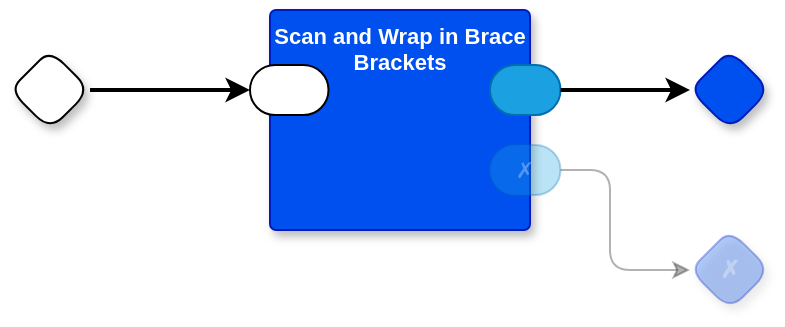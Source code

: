 <mxfile version="23.1.5" type="device" pages="7">
  <diagram name="main" id="m0zTKrYATkNEm8Ja8VeW">
    <mxGraphModel dx="1148" dy="703" grid="1" gridSize="10" guides="1" tooltips="1" connect="1" arrows="1" fold="1" page="1" pageScale="1" pageWidth="850" pageHeight="1100" math="0" shadow="0">
      <root>
        <mxCell id="0" />
        <mxCell id="1" parent="0" />
        <mxCell id="0Bo09WpxPEU_tTPwx_b7-25" value="" style="rhombus;whiteSpace=wrap;html=1;rounded=1;fontStyle=1;glass=0;sketch=0;fontSize=12;points=[[0,0.5,0,0,0],[0.5,0,0,0,0],[0.5,1,0,0,0],[1,0.5,0,0,0]];shadow=1;fontFamily=Helvetica;fontColor=default;" vertex="1" parent="1">
          <mxGeometry x="20" y="300" width="40" height="40" as="geometry" />
        </mxCell>
        <mxCell id="0Bo09WpxPEU_tTPwx_b7-26" value="" style="rhombus;whiteSpace=wrap;html=1;rounded=1;fontStyle=1;glass=0;sketch=0;fontSize=12;points=[[0,0.5,0,0,0],[0.5,0,0,0,0],[0.5,1,0,0,0],[1,0.5,0,0,0]];shadow=1;fillColor=#0050ef;fontColor=#ffffff;strokeColor=#001DBC;fontFamily=Helvetica;" vertex="1" parent="1">
          <mxGeometry x="360" y="300" width="40" height="40" as="geometry" />
        </mxCell>
        <mxCell id="0Bo09WpxPEU_tTPwx_b7-28" value="✗" style="rhombus;whiteSpace=wrap;html=1;rounded=1;fillColor=#0050ef;fontColor=#ffffff;strokeColor=#001DBC;fontStyle=1;glass=0;sketch=0;fontSize=12;points=[[0,0.5,0,0,0],[0.5,0,0,0,0],[0.5,1,0,0,0],[1,0.5,0,0,0]];shadow=1;opacity=30;textOpacity=30;fontFamily=Helvetica;" vertex="1" parent="1">
          <mxGeometry x="360" y="390" width="40" height="40" as="geometry" />
        </mxCell>
        <mxCell id="0Bo09WpxPEU_tTPwx_b7-30" value="Scan and Wrap in Brace Brackets" style="rounded=1;whiteSpace=wrap;html=1;sketch=0;container=1;recursiveResize=0;verticalAlign=top;arcSize=6;fontStyle=1;autosize=0;points=[];absoluteArcSize=1;shadow=1;strokeColor=#001DBC;fillColor=#0050ef;fontColor=#ffffff;fontFamily=Helvetica;fontSize=11;" vertex="1" parent="1">
          <mxGeometry x="150" y="280" width="130" height="110" as="geometry">
            <mxRectangle x="-98" y="-1230" width="99" height="26" as="alternateBounds" />
          </mxGeometry>
        </mxCell>
        <mxCell id="0Bo09WpxPEU_tTPwx_b7-31" value="" style="rounded=1;whiteSpace=wrap;html=1;sketch=0;points=[[0,0.5,0,0,0],[1,0.5,0,0,0]];arcSize=50;fontFamily=Helvetica;fontSize=11;fontColor=default;" vertex="1" parent="0Bo09WpxPEU_tTPwx_b7-30">
          <mxGeometry x="-10" y="27.5" width="39.25" height="25" as="geometry" />
        </mxCell>
        <mxCell id="0Bo09WpxPEU_tTPwx_b7-32" value="" style="rounded=1;whiteSpace=wrap;html=1;sketch=0;points=[[0,0.5,0,0,0],[1,0.5,0,0,0]];fillColor=#1ba1e2;fontColor=#ffffff;strokeColor=#006EAF;arcSize=50;fontFamily=Helvetica;fontSize=11;" vertex="1" parent="0Bo09WpxPEU_tTPwx_b7-30">
          <mxGeometry x="110" y="27.5" width="35.25" height="25" as="geometry" />
        </mxCell>
        <mxCell id="0Bo09WpxPEU_tTPwx_b7-33" value="✗" style="rounded=1;whiteSpace=wrap;html=1;sketch=0;points=[[0,0.5,0,0,0],[1,0.5,0,0,0]];fillColor=#1ba1e2;fontColor=#ffffff;strokeColor=#006EAF;arcSize=50;fontFamily=Helvetica;fontSize=11;textOpacity=30;opacity=30;" vertex="1" parent="0Bo09WpxPEU_tTPwx_b7-30">
          <mxGeometry x="110" y="67.5" width="35.25" height="25" as="geometry" />
        </mxCell>
        <mxCell id="0Bo09WpxPEU_tTPwx_b7-35" style="edgeStyle=orthogonalEdgeStyle;shape=connector;curved=0;rounded=1;orthogonalLoop=1;jettySize=auto;html=1;entryX=0;entryY=0.5;entryDx=0;entryDy=0;entryPerimeter=0;labelBackgroundColor=default;strokeColor=default;strokeWidth=2;align=center;verticalAlign=middle;fontFamily=Helvetica;fontSize=11;fontColor=default;endArrow=classic;" edge="1" parent="1" source="0Bo09WpxPEU_tTPwx_b7-25" target="0Bo09WpxPEU_tTPwx_b7-31">
          <mxGeometry relative="1" as="geometry" />
        </mxCell>
        <mxCell id="8zXyHW8XZp2Gi3vSt0jf-8" style="edgeStyle=orthogonalEdgeStyle;rounded=1;orthogonalLoop=1;jettySize=auto;html=1;exitX=1;exitY=0.5;exitDx=0;exitDy=0;exitPerimeter=0;entryX=0;entryY=0.5;entryDx=0;entryDy=0;entryPerimeter=0;strokeColor=default;strokeWidth=1;align=center;verticalAlign=middle;fontFamily=Helvetica;fontSize=11;fontColor=default;labelBackgroundColor=default;endArrow=classic;textOpacity=30;opacity=30;" edge="1" parent="1" source="0Bo09WpxPEU_tTPwx_b7-33" target="0Bo09WpxPEU_tTPwx_b7-28">
          <mxGeometry relative="1" as="geometry">
            <Array as="points">
              <mxPoint x="320" y="360" />
              <mxPoint x="320" y="410" />
            </Array>
          </mxGeometry>
        </mxCell>
        <mxCell id="zB8McGsEyrFshzpnTBhe-6" style="edgeStyle=orthogonalEdgeStyle;rounded=1;orthogonalLoop=1;jettySize=auto;html=1;exitX=1;exitY=0.5;exitDx=0;exitDy=0;exitPerimeter=0;strokeColor=default;strokeWidth=2;align=center;verticalAlign=middle;fontFamily=Helvetica;fontSize=11;fontColor=default;labelBackgroundColor=default;endArrow=classic;entryX=0;entryY=0.5;entryDx=0;entryDy=0;entryPerimeter=0;" edge="1" parent="1" source="0Bo09WpxPEU_tTPwx_b7-32" target="0Bo09WpxPEU_tTPwx_b7-26">
          <mxGeometry relative="1" as="geometry">
            <mxPoint x="755.25" y="280" as="sourcePoint" />
          </mxGeometry>
        </mxCell>
      </root>
    </mxGraphModel>
  </diagram>
  <diagram name="Main Body of Scanner" id="_yotj9VS7g-d4s93NQzL">
    <mxGraphModel dx="1148" dy="703" grid="1" gridSize="10" guides="1" tooltips="1" connect="1" arrows="1" fold="1" page="1" pageScale="1" pageWidth="850" pageHeight="1100" math="0" shadow="0">
      <root>
        <mxCell id="l2PeQW9viruEODnXhyLI-0" />
        <mxCell id="l2PeQW9viruEODnXhyLI-1" parent="l2PeQW9viruEODnXhyLI-0" />
        <mxCell id="l2PeQW9viruEODnXhyLI-2" value="" style="rhombus;whiteSpace=wrap;html=1;rounded=1;fontStyle=1;glass=0;sketch=0;fontSize=12;points=[[0,0.5,0,0,0],[0.5,0,0,0,0],[0.5,1,0,0,0],[1,0.5,0,0,0]];shadow=1;fontFamily=Helvetica;fontColor=default;" vertex="1" parent="l2PeQW9viruEODnXhyLI-1">
          <mxGeometry x="20" y="300" width="40" height="40" as="geometry" />
        </mxCell>
        <mxCell id="l2PeQW9viruEODnXhyLI-3" value="" style="rhombus;whiteSpace=wrap;html=1;rounded=1;fontStyle=1;glass=0;sketch=0;fontSize=12;points=[[0,0.5,0,0,0],[0.5,0,0,0,0],[0.5,1,0,0,0],[1,0.5,0,0,0]];shadow=1;fillColor=#0050ef;fontColor=#ffffff;strokeColor=#001DBC;fontFamily=Helvetica;" vertex="1" parent="l2PeQW9viruEODnXhyLI-1">
          <mxGeometry x="830" y="260" width="40" height="40" as="geometry" />
        </mxCell>
        <mxCell id="l2PeQW9viruEODnXhyLI-4" value="✗" style="rhombus;whiteSpace=wrap;html=1;rounded=1;fillColor=#0050ef;fontColor=#ffffff;strokeColor=#001DBC;fontStyle=1;glass=0;sketch=0;fontSize=12;points=[[0,0.5,0,0,0],[0.5,0,0,0,0],[0.5,1,0,0,0],[1,0.5,0,0,0]];shadow=1;opacity=30;textOpacity=30;fontFamily=Helvetica;" vertex="1" parent="l2PeQW9viruEODnXhyLI-1">
          <mxGeometry x="840" y="390" width="40" height="40" as="geometry" />
        </mxCell>
        <mxCell id="l2PeQW9viruEODnXhyLI-5" value="Read Text File" style="rounded=1;whiteSpace=wrap;html=1;sketch=0;container=1;recursiveResize=0;verticalAlign=top;arcSize=6;fontStyle=1;autosize=0;points=[];absoluteArcSize=1;shadow=1;strokeColor=#001DBC;fillColor=#0050ef;fontColor=#ffffff;fontFamily=Helvetica;fontSize=11;" vertex="1" parent="l2PeQW9viruEODnXhyLI-1">
          <mxGeometry x="150" y="280" width="130" height="110" as="geometry">
            <mxRectangle x="-98" y="-1230" width="99" height="26" as="alternateBounds" />
          </mxGeometry>
        </mxCell>
        <mxCell id="l2PeQW9viruEODnXhyLI-6" value="" style="rounded=1;whiteSpace=wrap;html=1;sketch=0;points=[[0,0.5,0,0,0],[1,0.5,0,0,0]];arcSize=50;fontFamily=Helvetica;fontSize=11;fontColor=default;" vertex="1" parent="l2PeQW9viruEODnXhyLI-5">
          <mxGeometry x="-10" y="27.5" width="39.25" height="25" as="geometry" />
        </mxCell>
        <mxCell id="l2PeQW9viruEODnXhyLI-7" value="" style="rounded=1;whiteSpace=wrap;html=1;sketch=0;points=[[0,0.5,0,0,0],[1,0.5,0,0,0]];fillColor=#1ba1e2;fontColor=#ffffff;strokeColor=#006EAF;arcSize=50;fontFamily=Helvetica;fontSize=11;" vertex="1" parent="l2PeQW9viruEODnXhyLI-5">
          <mxGeometry x="110" y="27.5" width="35.25" height="25" as="geometry" />
        </mxCell>
        <mxCell id="l2PeQW9viruEODnXhyLI-8" value="✗" style="rounded=1;whiteSpace=wrap;html=1;sketch=0;points=[[0,0.5,0,0,0],[1,0.5,0,0,0]];fillColor=#1ba1e2;fontColor=#ffffff;strokeColor=#006EAF;arcSize=50;fontFamily=Helvetica;fontSize=11;textOpacity=30;opacity=30;" vertex="1" parent="l2PeQW9viruEODnXhyLI-5">
          <mxGeometry x="110" y="67.5" width="35.25" height="25" as="geometry" />
        </mxCell>
        <mxCell id="l2PeQW9viruEODnXhyLI-9" style="edgeStyle=orthogonalEdgeStyle;shape=connector;curved=0;rounded=1;orthogonalLoop=1;jettySize=auto;html=1;entryX=0;entryY=0.5;entryDx=0;entryDy=0;entryPerimeter=0;labelBackgroundColor=default;strokeColor=default;strokeWidth=2;align=center;verticalAlign=middle;fontFamily=Helvetica;fontSize=11;fontColor=default;endArrow=classic;" edge="1" parent="l2PeQW9viruEODnXhyLI-1" source="l2PeQW9viruEODnXhyLI-2" target="l2PeQW9viruEODnXhyLI-6">
          <mxGeometry relative="1" as="geometry" />
        </mxCell>
        <mxCell id="l2PeQW9viruEODnXhyLI-10" value="Scan" style="rounded=1;whiteSpace=wrap;html=1;sketch=0;container=1;recursiveResize=0;verticalAlign=top;arcSize=6;fontStyle=1;autosize=0;points=[];absoluteArcSize=1;shadow=1;strokeColor=#001DBC;fillColor=#0050ef;fontColor=#ffffff;fontFamily=Helvetica;fontSize=11;" vertex="1" parent="l2PeQW9viruEODnXhyLI-1">
          <mxGeometry x="380" y="280" width="130" height="110" as="geometry">
            <mxRectangle x="-98" y="-1230" width="99" height="26" as="alternateBounds" />
          </mxGeometry>
        </mxCell>
        <mxCell id="l2PeQW9viruEODnXhyLI-11" value="" style="rounded=1;whiteSpace=wrap;html=1;sketch=0;points=[[0,0.5,0,0,0],[1,0.5,0,0,0]];arcSize=50;fontFamily=Helvetica;fontSize=11;fontColor=default;" vertex="1" parent="l2PeQW9viruEODnXhyLI-10">
          <mxGeometry x="-10" y="27.5" width="39.25" height="25" as="geometry" />
        </mxCell>
        <mxCell id="l2PeQW9viruEODnXhyLI-12" value="" style="rounded=1;whiteSpace=wrap;html=1;sketch=0;points=[[0,0.5,0,0,0],[1,0.5,0,0,0]];fillColor=#1ba1e2;fontColor=#ffffff;strokeColor=#006EAF;arcSize=50;fontFamily=Helvetica;fontSize=11;" vertex="1" parent="l2PeQW9viruEODnXhyLI-10">
          <mxGeometry x="110" y="27.5" width="35.25" height="25" as="geometry" />
        </mxCell>
        <mxCell id="l2PeQW9viruEODnXhyLI-13" value="✗" style="rounded=1;whiteSpace=wrap;html=1;sketch=0;points=[[0,0.5,0,0,0],[1,0.5,0,0,0]];fillColor=#1ba1e2;fontColor=#ffffff;strokeColor=#006EAF;arcSize=50;fontFamily=Helvetica;fontSize=11;textOpacity=30;opacity=30;" vertex="1" parent="l2PeQW9viruEODnXhyLI-10">
          <mxGeometry x="110" y="67.5" width="35.25" height="25" as="geometry" />
        </mxCell>
        <mxCell id="l2PeQW9viruEODnXhyLI-14" style="edgeStyle=orthogonalEdgeStyle;rounded=1;orthogonalLoop=1;jettySize=auto;html=1;exitX=1;exitY=0.5;exitDx=0;exitDy=0;exitPerimeter=0;entryX=0;entryY=0.5;entryDx=0;entryDy=0;entryPerimeter=0;strokeColor=default;strokeWidth=1;align=center;verticalAlign=middle;fontFamily=Helvetica;fontSize=11;fontColor=default;labelBackgroundColor=default;endArrow=classic;opacity=30;" edge="1" parent="l2PeQW9viruEODnXhyLI-1" source="l2PeQW9viruEODnXhyLI-13" target="l2PeQW9viruEODnXhyLI-4">
          <mxGeometry relative="1" as="geometry">
            <Array as="points">
              <mxPoint x="550" y="360" />
              <mxPoint x="550" y="410" />
            </Array>
          </mxGeometry>
        </mxCell>
        <mxCell id="l2PeQW9viruEODnXhyLI-15" style="edgeStyle=orthogonalEdgeStyle;rounded=1;orthogonalLoop=1;jettySize=auto;html=1;exitX=1;exitY=0.5;exitDx=0;exitDy=0;exitPerimeter=0;entryX=0;entryY=0.5;entryDx=0;entryDy=0;entryPerimeter=0;strokeColor=default;strokeWidth=2;align=center;verticalAlign=middle;fontFamily=Helvetica;fontSize=11;fontColor=default;labelBackgroundColor=default;endArrow=classic;" edge="1" parent="l2PeQW9viruEODnXhyLI-1" source="l2PeQW9viruEODnXhyLI-7" target="l2PeQW9viruEODnXhyLI-11">
          <mxGeometry relative="1" as="geometry" />
        </mxCell>
        <mxCell id="l2PeQW9viruEODnXhyLI-16" style="edgeStyle=orthogonalEdgeStyle;rounded=1;orthogonalLoop=1;jettySize=auto;html=1;exitX=1;exitY=0.5;exitDx=0;exitDy=0;exitPerimeter=0;entryX=0;entryY=0.5;entryDx=0;entryDy=0;entryPerimeter=0;strokeColor=default;strokeWidth=1;align=center;verticalAlign=middle;fontFamily=Helvetica;fontSize=11;fontColor=default;labelBackgroundColor=default;endArrow=classic;textOpacity=30;opacity=30;" edge="1" parent="l2PeQW9viruEODnXhyLI-1" source="l2PeQW9viruEODnXhyLI-8" target="l2PeQW9viruEODnXhyLI-4">
          <mxGeometry relative="1" as="geometry">
            <Array as="points">
              <mxPoint x="320" y="360" />
              <mxPoint x="320" y="410" />
            </Array>
          </mxGeometry>
        </mxCell>
        <mxCell id="l2PeQW9viruEODnXhyLI-17" style="edgeStyle=orthogonalEdgeStyle;rounded=1;orthogonalLoop=1;jettySize=auto;html=1;exitX=1;exitY=0.5;exitDx=0;exitDy=0;exitPerimeter=0;entryX=0;entryY=0.5;entryDx=0;entryDy=0;entryPerimeter=0;strokeColor=default;strokeWidth=2;align=center;verticalAlign=middle;fontFamily=Helvetica;fontSize=11;fontColor=default;labelBackgroundColor=default;endArrow=classic;" edge="1" parent="l2PeQW9viruEODnXhyLI-1" source="l2PeQW9viruEODnXhyLI-12" target="l2PeQW9viruEODnXhyLI-29">
          <mxGeometry relative="1" as="geometry" />
        </mxCell>
        <mxCell id="l2PeQW9viruEODnXhyLI-18" value="Format Filename" style="rounded=1;whiteSpace=wrap;html=1;sketch=0;container=1;recursiveResize=0;verticalAlign=top;arcSize=6;fontStyle=1;autosize=0;points=[];absoluteArcSize=1;shadow=1;strokeColor=#001DBC;fillColor=#0050ef;fontColor=#ffffff;fontFamily=Helvetica;fontSize=11;" vertex="1" parent="l2PeQW9viruEODnXhyLI-1">
          <mxGeometry x="150" y="130" width="130" height="110" as="geometry">
            <mxRectangle x="-98" y="-1230" width="99" height="26" as="alternateBounds" />
          </mxGeometry>
        </mxCell>
        <mxCell id="l2PeQW9viruEODnXhyLI-19" value="" style="rounded=1;whiteSpace=wrap;html=1;sketch=0;points=[[0,0.5,0,0,0],[1,0.5,0,0,0]];arcSize=50;fontFamily=Helvetica;fontSize=11;fontColor=default;" vertex="1" parent="l2PeQW9viruEODnXhyLI-18">
          <mxGeometry x="-10" y="27.5" width="39.25" height="25" as="geometry" />
        </mxCell>
        <mxCell id="l2PeQW9viruEODnXhyLI-20" value="" style="rounded=1;whiteSpace=wrap;html=1;sketch=0;points=[[0,0.5,0,0,0],[1,0.5,0,0,0]];fillColor=#1ba1e2;fontColor=#ffffff;strokeColor=#006EAF;arcSize=50;fontFamily=Helvetica;fontSize=11;" vertex="1" parent="l2PeQW9viruEODnXhyLI-18">
          <mxGeometry x="110" y="27.5" width="35.25" height="25" as="geometry" />
        </mxCell>
        <mxCell id="l2PeQW9viruEODnXhyLI-21" value="✗" style="rounded=1;whiteSpace=wrap;html=1;sketch=0;points=[[0,0.5,0,0,0],[1,0.5,0,0,0]];fillColor=#1ba1e2;fontColor=#ffffff;strokeColor=#006EAF;arcSize=50;fontFamily=Helvetica;fontSize=11;textOpacity=30;opacity=30;" vertex="1" parent="l2PeQW9viruEODnXhyLI-18">
          <mxGeometry x="110" y="67.5" width="35.25" height="25" as="geometry" />
        </mxCell>
        <mxCell id="l2PeQW9viruEODnXhyLI-22" style="edgeStyle=orthogonalEdgeStyle;rounded=1;orthogonalLoop=1;jettySize=auto;html=1;exitX=1;exitY=0.5;exitDx=0;exitDy=0;exitPerimeter=0;entryX=0;entryY=0.5;entryDx=0;entryDy=0;entryPerimeter=0;strokeColor=default;strokeWidth=2;align=center;verticalAlign=middle;fontFamily=Helvetica;fontSize=11;fontColor=default;labelBackgroundColor=default;endArrow=classic;" edge="1" parent="l2PeQW9viruEODnXhyLI-1" source="l2PeQW9viruEODnXhyLI-2" target="l2PeQW9viruEODnXhyLI-19">
          <mxGeometry relative="1" as="geometry" />
        </mxCell>
        <mxCell id="l2PeQW9viruEODnXhyLI-23" style="edgeStyle=orthogonalEdgeStyle;rounded=1;orthogonalLoop=1;jettySize=auto;html=1;exitX=1;exitY=0.5;exitDx=0;exitDy=0;exitPerimeter=0;entryX=0;entryY=0.5;entryDx=0;entryDy=0;entryPerimeter=0;strokeColor=default;strokeWidth=2;align=center;verticalAlign=middle;fontFamily=Helvetica;fontSize=11;fontColor=default;labelBackgroundColor=default;endArrow=classic;" edge="1" parent="l2PeQW9viruEODnXhyLI-1" source="l2PeQW9viruEODnXhyLI-20" target="l2PeQW9viruEODnXhyLI-26">
          <mxGeometry relative="1" as="geometry">
            <Array as="points">
              <mxPoint x="560" y="170" />
              <mxPoint x="560" y="280" />
            </Array>
          </mxGeometry>
        </mxCell>
        <mxCell id="l2PeQW9viruEODnXhyLI-24" style="edgeStyle=orthogonalEdgeStyle;rounded=1;orthogonalLoop=1;jettySize=auto;html=1;exitX=1;exitY=0.5;exitDx=0;exitDy=0;exitPerimeter=0;entryX=0;entryY=0.5;entryDx=0;entryDy=0;entryPerimeter=0;strokeColor=default;strokeWidth=1;align=center;verticalAlign=middle;fontFamily=Helvetica;fontSize=11;fontColor=default;labelBackgroundColor=default;endArrow=classic;opacity=30;" edge="1" parent="l2PeQW9viruEODnXhyLI-1" source="l2PeQW9viruEODnXhyLI-21" target="l2PeQW9viruEODnXhyLI-4">
          <mxGeometry relative="1" as="geometry">
            <Array as="points">
              <mxPoint x="320" y="210" />
              <mxPoint x="320" y="410" />
            </Array>
          </mxGeometry>
        </mxCell>
        <mxCell id="l2PeQW9viruEODnXhyLI-25" value="String Concatenate" style="rounded=1;whiteSpace=wrap;html=1;sketch=0;container=1;recursiveResize=0;verticalAlign=top;arcSize=6;fontStyle=1;autosize=0;points=[];absoluteArcSize=1;shadow=1;strokeColor=#001DBC;fillColor=#0050ef;fontColor=#ffffff;fontFamily=Helvetica;fontSize=11;" vertex="1" parent="l2PeQW9viruEODnXhyLI-1">
          <mxGeometry x="610" y="240" width="130" height="110" as="geometry">
            <mxRectangle x="-98" y="-1230" width="99" height="26" as="alternateBounds" />
          </mxGeometry>
        </mxCell>
        <mxCell id="l2PeQW9viruEODnXhyLI-26" value="1" style="rounded=1;whiteSpace=wrap;html=1;sketch=0;points=[[0,0.5,0,0,0],[1,0.5,0,0,0]];arcSize=50;fontFamily=Helvetica;fontSize=11;fontColor=default;" vertex="1" parent="l2PeQW9viruEODnXhyLI-25">
          <mxGeometry x="-10" y="27.5" width="39.25" height="25" as="geometry" />
        </mxCell>
        <mxCell id="l2PeQW9viruEODnXhyLI-27" value="" style="rounded=1;whiteSpace=wrap;html=1;sketch=0;points=[[0,0.5,0,0,0],[1,0.5,0,0,0]];fillColor=#1ba1e2;fontColor=#ffffff;strokeColor=#006EAF;arcSize=50;fontFamily=Helvetica;fontSize=11;" vertex="1" parent="l2PeQW9viruEODnXhyLI-25">
          <mxGeometry x="110" y="27.5" width="35.25" height="25" as="geometry" />
        </mxCell>
        <mxCell id="l2PeQW9viruEODnXhyLI-28" value="✗" style="rounded=1;whiteSpace=wrap;html=1;sketch=0;points=[[0,0.5,0,0,0],[1,0.5,0,0,0]];fillColor=#1ba1e2;fontColor=#ffffff;strokeColor=#006EAF;arcSize=50;fontFamily=Helvetica;fontSize=11;textOpacity=30;opacity=30;" vertex="1" parent="l2PeQW9viruEODnXhyLI-25">
          <mxGeometry x="110" y="67.5" width="35.25" height="25" as="geometry" />
        </mxCell>
        <mxCell id="l2PeQW9viruEODnXhyLI-29" value="2" style="rounded=1;whiteSpace=wrap;html=1;sketch=0;points=[[0,0.5,0,0,0],[1,0.5,0,0,0]];arcSize=50;fontFamily=Helvetica;fontSize=11;fontColor=default;" vertex="1" parent="l2PeQW9viruEODnXhyLI-25">
          <mxGeometry x="-10" y="67.5" width="39.25" height="25" as="geometry" />
        </mxCell>
        <mxCell id="l2PeQW9viruEODnXhyLI-30" style="edgeStyle=orthogonalEdgeStyle;rounded=1;orthogonalLoop=1;jettySize=auto;html=1;exitX=1;exitY=0.5;exitDx=0;exitDy=0;exitPerimeter=0;strokeColor=default;strokeWidth=2;align=center;verticalAlign=middle;fontFamily=Helvetica;fontSize=11;fontColor=default;labelBackgroundColor=default;endArrow=classic;" edge="1" parent="l2PeQW9viruEODnXhyLI-1" source="l2PeQW9viruEODnXhyLI-27" target="l2PeQW9viruEODnXhyLI-3">
          <mxGeometry relative="1" as="geometry" />
        </mxCell>
        <mxCell id="l2PeQW9viruEODnXhyLI-31" style="edgeStyle=orthogonalEdgeStyle;rounded=1;orthogonalLoop=1;jettySize=auto;html=1;exitX=1;exitY=0.5;exitDx=0;exitDy=0;exitPerimeter=0;entryX=0;entryY=0.5;entryDx=0;entryDy=0;entryPerimeter=0;strokeColor=default;strokeWidth=1;align=center;verticalAlign=middle;fontFamily=Helvetica;fontSize=11;fontColor=default;labelBackgroundColor=default;endArrow=classic;opacity=30;" edge="1" parent="l2PeQW9viruEODnXhyLI-1" source="l2PeQW9viruEODnXhyLI-28" target="l2PeQW9viruEODnXhyLI-4">
          <mxGeometry relative="1" as="geometry" />
        </mxCell>
      </root>
    </mxGraphModel>
  </diagram>
  <diagram id="tdX2_95LEIDNDVLNdQ2E" name="...">
    <mxGraphModel dx="1114" dy="693" grid="1" gridSize="10" guides="1" tooltips="1" connect="1" arrows="1" fold="1" page="1" pageScale="1" pageWidth="850" pageHeight="1100" math="0" shadow="0">
      <root>
        <mxCell id="0" />
        <mxCell id="1" parent="0" />
      </root>
    </mxGraphModel>
  </diagram>
  <diagram id="MetEDIYUxV0yueFY_iLT" name="Scan">
    <mxGraphModel dx="1148" dy="703" grid="1" gridSize="10" guides="1" tooltips="1" connect="1" arrows="1" fold="1" page="1" pageScale="1" pageWidth="850" pageHeight="1100" math="0" shadow="0">
      <root>
        <mxCell id="0" />
        <mxCell id="1" parent="0" />
        <mxCell id="zDQorboqD1Mb_dOnIEzV-1" value="Transpile" style="rounded=1;whiteSpace=wrap;html=1;sketch=0;container=1;recursiveResize=0;verticalAlign=top;arcSize=6;fontStyle=1;autosize=0;points=[];absoluteArcSize=1;shadow=1;strokeColor=#001DBC;fillColor=#0050ef;fontColor=#ffffff;fontFamily=Helvetica;fontSize=11;" vertex="1" parent="1">
          <mxGeometry x="550" y="120" width="130" height="210" as="geometry">
            <mxRectangle x="-98" y="-1230" width="99" height="26" as="alternateBounds" />
          </mxGeometry>
        </mxCell>
        <mxCell id="zDQorboqD1Mb_dOnIEzV-2" value="ohmfn" style="rounded=1;whiteSpace=wrap;html=1;sketch=0;points=[[0,0.5,0,0,0],[1,0.5,0,0,0]];arcSize=50;fontFamily=Helvetica;fontSize=11;fontColor=default;fontStyle=0" vertex="1" parent="zDQorboqD1Mb_dOnIEzV-1">
          <mxGeometry x="-17" y="57.5" width="66" height="25" as="geometry" />
        </mxCell>
        <mxCell id="zDQorboqD1Mb_dOnIEzV-3" value="" style="rounded=1;whiteSpace=wrap;html=1;sketch=0;points=[[0,0.5,0,0,0],[1,0.5,0,0,0]];fillColor=#1ba1e2;fontColor=#ffffff;strokeColor=#006EAF;arcSize=50;fontFamily=Helvetica;fontSize=11;" vertex="1" parent="zDQorboqD1Mb_dOnIEzV-1">
          <mxGeometry x="106" y="27.5" width="35.25" height="25" as="geometry" />
        </mxCell>
        <mxCell id="zDQorboqD1Mb_dOnIEzV-4" value="✗" style="rounded=1;whiteSpace=wrap;html=1;sketch=0;points=[[0,0.5,0,0,0],[1,0.5,0,0,0]];fillColor=#1ba1e2;fontColor=#ffffff;strokeColor=#006EAF;arcSize=50;fontFamily=Helvetica;fontSize=11;opacity=30;textOpacity=30;" vertex="1" parent="zDQorboqD1Mb_dOnIEzV-1">
          <mxGeometry x="106" y="70" width="35.25" height="25" as="geometry" />
        </mxCell>
        <mxCell id="zDQorboqD1Mb_dOnIEzV-5" value="rwrfn" style="rounded=1;whiteSpace=wrap;html=1;sketch=0;points=[[0,0.5,0,0,0],[1,0.5,0,0,0]];arcSize=50;fontFamily=Helvetica;fontSize=11;fontColor=default;" vertex="1" parent="zDQorboqD1Mb_dOnIEzV-1">
          <mxGeometry x="-17" y="90" width="66" height="25" as="geometry" />
        </mxCell>
        <mxCell id="zDQorboqD1Mb_dOnIEzV-6" value="input" style="rounded=1;whiteSpace=wrap;html=1;sketch=0;points=[[0,0.5,0,0,0],[1,0.5,0,0,0]];arcSize=50;fontFamily=Helvetica;fontSize=11;fontColor=default;" vertex="1" parent="zDQorboqD1Mb_dOnIEzV-1">
          <mxGeometry x="-17" y="170" width="66" height="25" as="geometry" />
        </mxCell>
        <mxCell id="zDQorboqD1Mb_dOnIEzV-7" value="grammar name" style="rounded=1;whiteSpace=wrap;html=1;sketch=0;points=[[0,0.5,0,0,0],[1,0.5,0,0,0]];arcSize=50;fontFamily=Helvetica;fontSize=11;fontColor=default;" vertex="1" parent="zDQorboqD1Mb_dOnIEzV-1">
          <mxGeometry x="-16" y="27.5" width="66" height="25" as="geometry" />
        </mxCell>
        <mxCell id="zDQorboqD1Mb_dOnIEzV-8" value="rwrsupportfn" style="rounded=1;whiteSpace=wrap;html=1;sketch=0;points=[[0,0.5,0,0,0],[1,0.5,0,0,0]];arcSize=50;fontFamily=Helvetica;fontSize=11;fontColor=default;" vertex="1" parent="zDQorboqD1Mb_dOnIEzV-1">
          <mxGeometry x="-17" y="120" width="66" height="25" as="geometry" />
        </mxCell>
        <mxCell id="zDQorboqD1Mb_dOnIEzV-9" value="&#39;scannersupport.js&#39;" style="rounded=1;whiteSpace=wrap;html=1;container=1;recursiveResize=0;verticalAlign=middle;arcSize=6;fontStyle=1;autosize=0;points=[];absoluteArcSize=1;shadow=1;strokeColor=#6c8ebf;fillColor=#dae8fc;fontFamily=Helvetica;fontSize=11;gradientColor=#E6E6E6;fontColor=default;" vertex="1" parent="1">
          <mxGeometry x="150" y="240" width="110" height="20" as="geometry">
            <mxRectangle x="-98" y="-1230" width="99" height="26" as="alternateBounds" />
          </mxGeometry>
        </mxCell>
        <mxCell id="zDQorboqD1Mb_dOnIEzV-10" value="⍺" style="rounded=1;whiteSpace=wrap;html=1;sketch=0;points=[[0,0.5,0,0,0],[1,0.5,0,0,0]];arcSize=50;fontFamily=Helvetica;fontSize=11;fontColor=default;" vertex="1" parent="zDQorboqD1Mb_dOnIEzV-9">
          <mxGeometry x="100" y="3.75" width="20" height="12.5" as="geometry" />
        </mxCell>
        <mxCell id="zDQorboqD1Mb_dOnIEzV-11" value="⍺" style="rounded=1;whiteSpace=wrap;html=1;sketch=0;points=[[0,0.5,0,0,0],[1,0.5,0,0,0]];arcSize=50;fontFamily=Helvetica;fontSize=11;fontColor=default;" vertex="1" parent="zDQorboqD1Mb_dOnIEzV-9">
          <mxGeometry x="-10" y="3.75" width="20" height="12.5" as="geometry" />
        </mxCell>
        <mxCell id="zDQorboqD1Mb_dOnIEzV-12" value="&#39;scanner.rwr&#39;" style="rounded=1;whiteSpace=wrap;html=1;container=1;recursiveResize=0;verticalAlign=middle;arcSize=6;fontStyle=1;autosize=0;points=[];absoluteArcSize=1;shadow=1;strokeColor=#6c8ebf;fillColor=#dae8fc;fontFamily=Helvetica;fontSize=11;gradientColor=#E6E6E6;fontColor=default;" vertex="1" parent="1">
          <mxGeometry x="150" y="200" width="110" height="20" as="geometry">
            <mxRectangle x="-98" y="-1230" width="99" height="26" as="alternateBounds" />
          </mxGeometry>
        </mxCell>
        <mxCell id="zDQorboqD1Mb_dOnIEzV-13" value="⍺" style="rounded=1;whiteSpace=wrap;html=1;sketch=0;points=[[0,0.5,0,0,0],[1,0.5,0,0,0]];arcSize=50;fontFamily=Helvetica;fontSize=11;fontColor=default;" vertex="1" parent="zDQorboqD1Mb_dOnIEzV-12">
          <mxGeometry x="100" y="3.75" width="20" height="12.5" as="geometry" />
        </mxCell>
        <mxCell id="zDQorboqD1Mb_dOnIEzV-14" value="⍺" style="rounded=1;whiteSpace=wrap;html=1;sketch=0;points=[[0,0.5,0,0,0],[1,0.5,0,0,0]];arcSize=50;fontFamily=Helvetica;fontSize=11;fontColor=default;" vertex="1" parent="zDQorboqD1Mb_dOnIEzV-12">
          <mxGeometry x="-10" y="3.75" width="20" height="12.5" as="geometry" />
        </mxCell>
        <mxCell id="zDQorboqD1Mb_dOnIEzV-15" value="&#39;scanner.ohm&#39;" style="rounded=1;whiteSpace=wrap;html=1;container=1;recursiveResize=0;verticalAlign=middle;arcSize=6;fontStyle=1;autosize=0;points=[];absoluteArcSize=1;shadow=1;strokeColor=#6c8ebf;fillColor=#dae8fc;fontFamily=Helvetica;fontSize=11;gradientColor=#E6E6E6;fontColor=default;" vertex="1" parent="1">
          <mxGeometry x="150" y="160" width="110" height="20" as="geometry">
            <mxRectangle x="-98" y="-1230" width="99" height="26" as="alternateBounds" />
          </mxGeometry>
        </mxCell>
        <mxCell id="zDQorboqD1Mb_dOnIEzV-16" value="⍺" style="rounded=1;whiteSpace=wrap;html=1;sketch=0;points=[[0,0.5,0,0,0],[1,0.5,0,0,0]];arcSize=50;fontFamily=Helvetica;fontSize=11;fontColor=default;" vertex="1" parent="zDQorboqD1Mb_dOnIEzV-15">
          <mxGeometry x="100" y="3.75" width="20" height="12.5" as="geometry" />
        </mxCell>
        <mxCell id="zDQorboqD1Mb_dOnIEzV-17" value="⍺" style="rounded=1;whiteSpace=wrap;html=1;sketch=0;points=[[0,0.5,0,0,0],[1,0.5,0,0,0]];arcSize=50;fontFamily=Helvetica;fontSize=11;fontColor=default;" vertex="1" parent="zDQorboqD1Mb_dOnIEzV-15">
          <mxGeometry x="-10" y="3.75" width="20" height="12.5" as="geometry" />
        </mxCell>
        <mxCell id="zDQorboqD1Mb_dOnIEzV-18" value="&#39;scanner&#39;" style="rounded=1;whiteSpace=wrap;html=1;container=1;recursiveResize=0;verticalAlign=middle;arcSize=6;fontStyle=1;autosize=0;points=[];absoluteArcSize=1;shadow=1;strokeColor=#6c8ebf;fillColor=#dae8fc;fontFamily=Helvetica;fontSize=11;gradientColor=#E6E6E6;fontColor=default;" vertex="1" parent="1">
          <mxGeometry x="150" y="120" width="110" height="20" as="geometry">
            <mxRectangle x="-98" y="-1230" width="99" height="26" as="alternateBounds" />
          </mxGeometry>
        </mxCell>
        <mxCell id="zDQorboqD1Mb_dOnIEzV-19" value="⍺" style="rounded=1;whiteSpace=wrap;html=1;sketch=0;points=[[0,0.5,0,0,0],[1,0.5,0,0,0]];arcSize=50;fontFamily=Helvetica;fontSize=11;fontColor=default;" vertex="1" parent="zDQorboqD1Mb_dOnIEzV-18">
          <mxGeometry x="100" y="3.75" width="20" height="12.5" as="geometry" />
        </mxCell>
        <mxCell id="zDQorboqD1Mb_dOnIEzV-20" value="⍺" style="rounded=1;whiteSpace=wrap;html=1;sketch=0;points=[[0,0.5,0,0,0],[1,0.5,0,0,0]];arcSize=50;fontFamily=Helvetica;fontSize=11;fontColor=default;" vertex="1" parent="zDQorboqD1Mb_dOnIEzV-18">
          <mxGeometry x="-10" y="3.75" width="20" height="12.5" as="geometry" />
        </mxCell>
        <mxCell id="uvY7fQ6FfmknQL3rYjlF-2" style="edgeStyle=orthogonalEdgeStyle;rounded=1;orthogonalLoop=1;jettySize=auto;html=1;exitX=1;exitY=0.5;exitDx=0;exitDy=0;exitPerimeter=0;strokeColor=default;strokeWidth=2;align=center;verticalAlign=middle;fontFamily=Helvetica;fontSize=11;fontColor=default;labelBackgroundColor=default;endArrow=classic;" edge="1" parent="1" source="zDQorboqD1Mb_dOnIEzV-25" target="zDQorboqD1Mb_dOnIEzV-45">
          <mxGeometry relative="1" as="geometry" />
        </mxCell>
        <mxCell id="zDQorboqD1Mb_dOnIEzV-25" value="" style="rhombus;whiteSpace=wrap;html=1;rounded=1;fontStyle=1;glass=0;sketch=0;fontSize=12;points=[[0,0.5,0,0,0],[0.5,0,0,0,0],[0.5,1,0,0,0],[1,0.5,0,0,0]];shadow=1;fontFamily=Helvetica;fontColor=default;" vertex="1" parent="1">
          <mxGeometry x="20" y="277.5" width="40" height="40" as="geometry" />
        </mxCell>
        <mxCell id="zDQorboqD1Mb_dOnIEzV-26" value="" style="rhombus;whiteSpace=wrap;html=1;rounded=1;fontStyle=1;glass=0;sketch=0;fontSize=12;points=[[0,0.5,0,0,0],[0.5,0,0,0,0],[0.5,1,0,0,0],[1,0.5,0,0,0]];shadow=1;fillColor=#0050ef;fontColor=#ffffff;strokeColor=#001DBC;fontFamily=Helvetica;" vertex="1" parent="1">
          <mxGeometry x="750" y="140" width="40" height="40" as="geometry" />
        </mxCell>
        <mxCell id="zDQorboqD1Mb_dOnIEzV-27" style="edgeStyle=orthogonalEdgeStyle;shape=connector;curved=0;rounded=1;orthogonalLoop=1;jettySize=auto;html=1;exitX=1;exitY=0.5;exitDx=0;exitDy=0;exitPerimeter=0;labelBackgroundColor=default;strokeColor=default;strokeWidth=2;align=center;verticalAlign=middle;fontFamily=Helvetica;fontSize=11;fontColor=default;endArrow=classic;" edge="1" parent="1" source="zDQorboqD1Mb_dOnIEzV-3" target="zDQorboqD1Mb_dOnIEzV-26">
          <mxGeometry relative="1" as="geometry" />
        </mxCell>
        <mxCell id="zDQorboqD1Mb_dOnIEzV-28" value="✗" style="rhombus;whiteSpace=wrap;html=1;rounded=1;fillColor=#0050ef;fontColor=#ffffff;strokeColor=#001DBC;fontStyle=1;glass=0;sketch=0;fontSize=12;points=[[0,0.5,0,0,0],[0.5,0,0,0,0],[0.5,1,0,0,0],[1,0.5,0,0,0]];shadow=1;opacity=30;textOpacity=30;fontFamily=Helvetica;" vertex="1" parent="1">
          <mxGeometry x="750" y="200" width="40" height="40" as="geometry" />
        </mxCell>
        <mxCell id="zDQorboqD1Mb_dOnIEzV-29" style="edgeStyle=orthogonalEdgeStyle;shape=connector;curved=0;rounded=1;orthogonalLoop=1;jettySize=auto;html=1;exitX=1;exitY=0.5;exitDx=0;exitDy=0;exitPerimeter=0;entryX=0;entryY=0.5;entryDx=0;entryDy=0;entryPerimeter=0;labelBackgroundColor=default;strokeColor=default;strokeWidth=1;align=center;verticalAlign=middle;fontFamily=Helvetica;fontSize=11;fontColor=default;endArrow=classic;opacity=30;" edge="1" parent="1" source="zDQorboqD1Mb_dOnIEzV-4" target="zDQorboqD1Mb_dOnIEzV-28">
          <mxGeometry relative="1" as="geometry" />
        </mxCell>
        <mxCell id="zDQorboqD1Mb_dOnIEzV-36" style="edgeStyle=orthogonalEdgeStyle;shape=connector;curved=0;rounded=1;orthogonalLoop=1;jettySize=auto;html=1;exitX=1;exitY=0.5;exitDx=0;exitDy=0;exitPerimeter=0;entryX=0;entryY=0.5;entryDx=0;entryDy=0;entryPerimeter=0;labelBackgroundColor=default;strokeColor=default;strokeWidth=1;align=center;verticalAlign=middle;fontFamily=Helvetica;fontSize=11;fontColor=default;endArrow=classic;opacity=30;" edge="1" parent="1" source="zDQorboqD1Mb_dOnIEzV-25" target="zDQorboqD1Mb_dOnIEzV-11">
          <mxGeometry relative="1" as="geometry" />
        </mxCell>
        <mxCell id="zDQorboqD1Mb_dOnIEzV-37" style="edgeStyle=orthogonalEdgeStyle;shape=connector;curved=0;rounded=1;orthogonalLoop=1;jettySize=auto;html=1;exitX=1;exitY=0.5;exitDx=0;exitDy=0;exitPerimeter=0;entryX=0;entryY=0.5;entryDx=0;entryDy=0;entryPerimeter=0;labelBackgroundColor=default;strokeColor=default;strokeWidth=1;align=center;verticalAlign=middle;fontFamily=Helvetica;fontSize=11;fontColor=default;endArrow=classic;opacity=30;" edge="1" parent="1" source="zDQorboqD1Mb_dOnIEzV-25" target="zDQorboqD1Mb_dOnIEzV-14">
          <mxGeometry relative="1" as="geometry" />
        </mxCell>
        <mxCell id="zDQorboqD1Mb_dOnIEzV-38" style="edgeStyle=orthogonalEdgeStyle;shape=connector;curved=0;rounded=1;orthogonalLoop=1;jettySize=auto;html=1;exitX=1;exitY=0.5;exitDx=0;exitDy=0;exitPerimeter=0;entryX=0;entryY=0.5;entryDx=0;entryDy=0;entryPerimeter=0;labelBackgroundColor=default;strokeColor=default;strokeWidth=1;align=center;verticalAlign=middle;fontFamily=Helvetica;fontSize=11;fontColor=default;endArrow=classic;opacity=30;" edge="1" parent="1" source="zDQorboqD1Mb_dOnIEzV-25" target="zDQorboqD1Mb_dOnIEzV-17">
          <mxGeometry relative="1" as="geometry" />
        </mxCell>
        <mxCell id="zDQorboqD1Mb_dOnIEzV-39" style="edgeStyle=orthogonalEdgeStyle;shape=connector;curved=0;rounded=1;orthogonalLoop=1;jettySize=auto;html=1;exitX=1;exitY=0.5;exitDx=0;exitDy=0;exitPerimeter=0;entryX=0;entryY=0.5;entryDx=0;entryDy=0;entryPerimeter=0;labelBackgroundColor=default;strokeColor=default;strokeWidth=1;align=center;verticalAlign=middle;fontFamily=Helvetica;fontSize=11;fontColor=default;endArrow=classic;opacity=30;" edge="1" parent="1" source="zDQorboqD1Mb_dOnIEzV-25" target="zDQorboqD1Mb_dOnIEzV-20">
          <mxGeometry relative="1" as="geometry" />
        </mxCell>
        <mxCell id="zDQorboqD1Mb_dOnIEzV-40" value="All Before 5" style="rounded=1;whiteSpace=wrap;html=1;sketch=0;container=1;recursiveResize=0;verticalAlign=top;arcSize=6;fontStyle=1;autosize=0;points=[];absoluteArcSize=1;shadow=1;strokeColor=#001DBC;fillColor=#0050ef;fontColor=#ffffff;fontFamily=Helvetica;fontSize=11;" vertex="1" parent="1">
          <mxGeometry x="340" y="120" width="130" height="210" as="geometry">
            <mxRectangle x="-98" y="-1230" width="99" height="26" as="alternateBounds" />
          </mxGeometry>
        </mxCell>
        <mxCell id="zDQorboqD1Mb_dOnIEzV-41" value="2" style="rounded=1;whiteSpace=wrap;html=1;sketch=0;points=[[0,0.5,0,0,0],[1,0.5,0,0,0]];arcSize=50;fontFamily=Helvetica;fontSize=11;fontColor=default;fontStyle=0" vertex="1" parent="zDQorboqD1Mb_dOnIEzV-40">
          <mxGeometry x="-17" y="57.5" width="66" height="25" as="geometry" />
        </mxCell>
        <mxCell id="zDQorboqD1Mb_dOnIEzV-42" value="1" style="rounded=1;whiteSpace=wrap;html=1;sketch=0;points=[[0,0.5,0,0,0],[1,0.5,0,0,0]];fillColor=#1ba1e2;fontColor=#ffffff;strokeColor=#006EAF;arcSize=50;fontFamily=Helvetica;fontSize=11;" vertex="1" parent="zDQorboqD1Mb_dOnIEzV-40">
          <mxGeometry x="106" y="27.5" width="35.25" height="25" as="geometry" />
        </mxCell>
        <mxCell id="zDQorboqD1Mb_dOnIEzV-44" value="3" style="rounded=1;whiteSpace=wrap;html=1;sketch=0;points=[[0,0.5,0,0,0],[1,0.5,0,0,0]];arcSize=50;fontFamily=Helvetica;fontSize=11;fontColor=default;" vertex="1" parent="zDQorboqD1Mb_dOnIEzV-40">
          <mxGeometry x="-17" y="90" width="66" height="25" as="geometry" />
        </mxCell>
        <mxCell id="zDQorboqD1Mb_dOnIEzV-45" value="5" style="rounded=1;whiteSpace=wrap;html=1;sketch=0;points=[[0,0.5,0,0,0],[1,0.5,0,0,0]];arcSize=50;fontFamily=Helvetica;fontSize=11;fontColor=default;" vertex="1" parent="zDQorboqD1Mb_dOnIEzV-40">
          <mxGeometry x="-17" y="165" width="66" height="25" as="geometry" />
        </mxCell>
        <mxCell id="zDQorboqD1Mb_dOnIEzV-46" value="1" style="rounded=1;whiteSpace=wrap;html=1;sketch=0;points=[[0,0.5,0,0,0],[1,0.5,0,0,0]];arcSize=50;fontFamily=Helvetica;fontSize=11;fontColor=default;" vertex="1" parent="zDQorboqD1Mb_dOnIEzV-40">
          <mxGeometry x="-16" y="27.5" width="66" height="25" as="geometry" />
        </mxCell>
        <mxCell id="zDQorboqD1Mb_dOnIEzV-47" value="4" style="rounded=1;whiteSpace=wrap;html=1;sketch=0;points=[[0,0.5,0,0,0],[1,0.5,0,0,0]];arcSize=50;fontFamily=Helvetica;fontSize=11;fontColor=default;" vertex="1" parent="zDQorboqD1Mb_dOnIEzV-40">
          <mxGeometry x="-17" y="120" width="66" height="25" as="geometry" />
        </mxCell>
        <mxCell id="zDQorboqD1Mb_dOnIEzV-49" value="2" style="rounded=1;whiteSpace=wrap;html=1;sketch=0;points=[[0,0.5,0,0,0],[1,0.5,0,0,0]];fillColor=#1ba1e2;fontColor=#ffffff;strokeColor=#006EAF;arcSize=50;fontFamily=Helvetica;fontSize=11;" vertex="1" parent="zDQorboqD1Mb_dOnIEzV-40">
          <mxGeometry x="106" y="57.5" width="35.25" height="25" as="geometry" />
        </mxCell>
        <mxCell id="zDQorboqD1Mb_dOnIEzV-50" value="3" style="rounded=1;whiteSpace=wrap;html=1;sketch=0;points=[[0,0.5,0,0,0],[1,0.5,0,0,0]];fillColor=#1ba1e2;fontColor=#ffffff;strokeColor=#006EAF;arcSize=50;fontFamily=Helvetica;fontSize=11;" vertex="1" parent="zDQorboqD1Mb_dOnIEzV-40">
          <mxGeometry x="106" y="90" width="35.25" height="25" as="geometry" />
        </mxCell>
        <mxCell id="zDQorboqD1Mb_dOnIEzV-51" value="4" style="rounded=1;whiteSpace=wrap;html=1;sketch=0;points=[[0,0.5,0,0,0],[1,0.5,0,0,0]];fillColor=#1ba1e2;fontColor=#ffffff;strokeColor=#006EAF;arcSize=50;fontFamily=Helvetica;fontSize=11;" vertex="1" parent="zDQorboqD1Mb_dOnIEzV-40">
          <mxGeometry x="106" y="120" width="35.25" height="25" as="geometry" />
        </mxCell>
        <mxCell id="zDQorboqD1Mb_dOnIEzV-52" value="5" style="rounded=1;whiteSpace=wrap;html=1;sketch=0;points=[[0,0.5,0,0,0],[1,0.5,0,0,0]];fillColor=#1ba1e2;fontColor=#ffffff;strokeColor=#006EAF;arcSize=50;fontFamily=Helvetica;fontSize=11;" vertex="1" parent="zDQorboqD1Mb_dOnIEzV-40">
          <mxGeometry x="106" y="170" width="35.25" height="25" as="geometry" />
        </mxCell>
        <mxCell id="zDQorboqD1Mb_dOnIEzV-54" style="edgeStyle=orthogonalEdgeStyle;rounded=1;orthogonalLoop=1;jettySize=auto;html=1;exitX=1;exitY=0.5;exitDx=0;exitDy=0;exitPerimeter=0;entryX=0;entryY=0.5;entryDx=0;entryDy=0;entryPerimeter=0;strokeColor=default;strokeWidth=2;align=center;verticalAlign=middle;fontFamily=Helvetica;fontSize=11;fontColor=default;labelBackgroundColor=default;endArrow=classic;" edge="1" parent="1" source="zDQorboqD1Mb_dOnIEzV-52" target="zDQorboqD1Mb_dOnIEzV-6">
          <mxGeometry relative="1" as="geometry" />
        </mxCell>
        <mxCell id="zDQorboqD1Mb_dOnIEzV-55" style="edgeStyle=orthogonalEdgeStyle;rounded=1;orthogonalLoop=1;jettySize=auto;html=1;exitX=1;exitY=0.5;exitDx=0;exitDy=0;exitPerimeter=0;strokeColor=default;strokeWidth=2;align=center;verticalAlign=middle;fontFamily=Helvetica;fontSize=11;fontColor=default;labelBackgroundColor=default;endArrow=classic;" edge="1" parent="1" source="zDQorboqD1Mb_dOnIEzV-51" target="zDQorboqD1Mb_dOnIEzV-8">
          <mxGeometry relative="1" as="geometry" />
        </mxCell>
        <mxCell id="zDQorboqD1Mb_dOnIEzV-56" style="edgeStyle=orthogonalEdgeStyle;rounded=1;orthogonalLoop=1;jettySize=auto;html=1;exitX=1;exitY=0.5;exitDx=0;exitDy=0;exitPerimeter=0;entryX=0;entryY=0.5;entryDx=0;entryDy=0;entryPerimeter=0;strokeColor=default;strokeWidth=2;align=center;verticalAlign=middle;fontFamily=Helvetica;fontSize=11;fontColor=default;labelBackgroundColor=default;endArrow=classic;" edge="1" parent="1" source="zDQorboqD1Mb_dOnIEzV-50" target="zDQorboqD1Mb_dOnIEzV-5">
          <mxGeometry relative="1" as="geometry" />
        </mxCell>
        <mxCell id="zDQorboqD1Mb_dOnIEzV-57" style="edgeStyle=orthogonalEdgeStyle;rounded=1;orthogonalLoop=1;jettySize=auto;html=1;exitX=1;exitY=0.5;exitDx=0;exitDy=0;exitPerimeter=0;strokeColor=default;strokeWidth=2;align=center;verticalAlign=middle;fontFamily=Helvetica;fontSize=11;fontColor=default;labelBackgroundColor=default;endArrow=classic;" edge="1" parent="1" source="zDQorboqD1Mb_dOnIEzV-49" target="zDQorboqD1Mb_dOnIEzV-2">
          <mxGeometry relative="1" as="geometry" />
        </mxCell>
        <mxCell id="zDQorboqD1Mb_dOnIEzV-58" style="edgeStyle=orthogonalEdgeStyle;rounded=1;orthogonalLoop=1;jettySize=auto;html=1;exitX=1;exitY=0.5;exitDx=0;exitDy=0;exitPerimeter=0;entryX=0;entryY=0.5;entryDx=0;entryDy=0;entryPerimeter=0;strokeColor=default;strokeWidth=2;align=center;verticalAlign=middle;fontFamily=Helvetica;fontSize=11;fontColor=default;labelBackgroundColor=default;endArrow=classic;" edge="1" parent="1" source="zDQorboqD1Mb_dOnIEzV-42" target="zDQorboqD1Mb_dOnIEzV-7">
          <mxGeometry relative="1" as="geometry" />
        </mxCell>
        <mxCell id="zDQorboqD1Mb_dOnIEzV-59" style="edgeStyle=orthogonalEdgeStyle;rounded=1;orthogonalLoop=1;jettySize=auto;html=1;exitX=1;exitY=0.5;exitDx=0;exitDy=0;exitPerimeter=0;entryX=0;entryY=0.5;entryDx=0;entryDy=0;entryPerimeter=0;strokeColor=default;strokeWidth=2;align=center;verticalAlign=middle;fontFamily=Helvetica;fontSize=11;fontColor=default;labelBackgroundColor=default;endArrow=classic;" edge="1" parent="1" source="zDQorboqD1Mb_dOnIEzV-10" target="zDQorboqD1Mb_dOnIEzV-47">
          <mxGeometry relative="1" as="geometry" />
        </mxCell>
        <mxCell id="zDQorboqD1Mb_dOnIEzV-60" style="edgeStyle=orthogonalEdgeStyle;rounded=1;orthogonalLoop=1;jettySize=auto;html=1;exitX=1;exitY=0.5;exitDx=0;exitDy=0;exitPerimeter=0;entryX=0;entryY=0.5;entryDx=0;entryDy=0;entryPerimeter=0;strokeColor=default;strokeWidth=2;align=center;verticalAlign=middle;fontFamily=Helvetica;fontSize=11;fontColor=default;labelBackgroundColor=default;endArrow=classic;" edge="1" parent="1" source="zDQorboqD1Mb_dOnIEzV-13" target="zDQorboqD1Mb_dOnIEzV-44">
          <mxGeometry relative="1" as="geometry" />
        </mxCell>
        <mxCell id="zDQorboqD1Mb_dOnIEzV-61" style="edgeStyle=orthogonalEdgeStyle;rounded=1;orthogonalLoop=1;jettySize=auto;html=1;exitX=1;exitY=0.5;exitDx=0;exitDy=0;exitPerimeter=0;entryX=0;entryY=0.5;entryDx=0;entryDy=0;entryPerimeter=0;strokeColor=default;strokeWidth=2;align=center;verticalAlign=middle;fontFamily=Helvetica;fontSize=11;fontColor=default;labelBackgroundColor=default;endArrow=classic;" edge="1" parent="1" source="zDQorboqD1Mb_dOnIEzV-16" target="zDQorboqD1Mb_dOnIEzV-41">
          <mxGeometry relative="1" as="geometry" />
        </mxCell>
        <mxCell id="zDQorboqD1Mb_dOnIEzV-62" style="edgeStyle=orthogonalEdgeStyle;rounded=1;orthogonalLoop=1;jettySize=auto;html=1;exitX=1;exitY=0.5;exitDx=0;exitDy=0;exitPerimeter=0;entryX=0;entryY=0.5;entryDx=0;entryDy=0;entryPerimeter=0;strokeColor=default;strokeWidth=2;align=center;verticalAlign=middle;fontFamily=Helvetica;fontSize=11;fontColor=default;labelBackgroundColor=default;endArrow=classic;" edge="1" parent="1" source="zDQorboqD1Mb_dOnIEzV-19" target="zDQorboqD1Mb_dOnIEzV-46">
          <mxGeometry relative="1" as="geometry" />
        </mxCell>
      </root>
    </mxGraphModel>
  </diagram>
  <diagram id="gx81qxROwTtzSv9Mhotv" name="All Before 5">
    <mxGraphModel dx="1148" dy="703" grid="1" gridSize="10" guides="1" tooltips="1" connect="1" arrows="1" fold="1" page="1" pageScale="1" pageWidth="850" pageHeight="1100" math="0" shadow="0">
      <root>
        <mxCell id="0" />
        <mxCell id="1" parent="0" />
        <mxCell id="ZkRFjfqwrlX8RUd3RzX8-10" value="1then2" style="rounded=1;whiteSpace=wrap;html=1;sketch=0;container=1;recursiveResize=0;verticalAlign=top;arcSize=6;fontStyle=1;autosize=0;points=[];absoluteArcSize=1;shadow=1;strokeColor=#001DBC;fillColor=#DAE8FC;fontColor=#ffffff;gradientColor=#0050EF;fontFamily=Helvetica;fontSize=11;" vertex="1" parent="1">
          <mxGeometry x="160" y="80" width="70" height="110" as="geometry">
            <mxRectangle x="-98" y="-1230" width="99" height="26" as="alternateBounds" />
          </mxGeometry>
        </mxCell>
        <mxCell id="ZkRFjfqwrlX8RUd3RzX8-11" value="2" style="rounded=1;whiteSpace=wrap;html=1;sketch=0;points=[[0,0.5,0,0,0],[1,0.5,0,0,0]];arcSize=50;fontFamily=Helvetica;fontSize=11;fontColor=default;" vertex="1" parent="ZkRFjfqwrlX8RUd3RzX8-10">
          <mxGeometry x="-10" y="70" width="40" height="25" as="geometry" />
        </mxCell>
        <mxCell id="ZkRFjfqwrlX8RUd3RzX8-12" value="1" style="rounded=1;whiteSpace=wrap;html=1;sketch=0;points=[[0,0.5,0,0,0],[1,0.5,0,0,0]];arcSize=50;fontFamily=Helvetica;fontSize=11;fontColor=default;" vertex="1" parent="ZkRFjfqwrlX8RUd3RzX8-10">
          <mxGeometry x="-10" y="30" width="40" height="25" as="geometry" />
        </mxCell>
        <mxCell id="ZkRFjfqwrlX8RUd3RzX8-13" value="1" style="rounded=1;whiteSpace=wrap;html=1;sketch=0;points=[[0,0.5,0,0,0],[1,0.5,0,0,0]];fillColor=#1ba1e2;fontColor=#ffffff;strokeColor=#006EAF;arcSize=50;fontFamily=Helvetica;fontSize=11;" vertex="1" parent="ZkRFjfqwrlX8RUd3RzX8-10">
          <mxGeometry x="40" y="30" width="42" height="25" as="geometry" />
        </mxCell>
        <mxCell id="ZkRFjfqwrlX8RUd3RzX8-14" value="2" style="rounded=1;whiteSpace=wrap;html=1;sketch=0;points=[[0,0.5,0,0,0],[1,0.5,0,0,0]];fillColor=#1ba1e2;fontColor=#ffffff;strokeColor=#006EAF;arcSize=50;fontFamily=Helvetica;fontSize=11;" vertex="1" parent="ZkRFjfqwrlX8RUd3RzX8-10">
          <mxGeometry x="41" y="70" width="40" height="25" as="geometry" />
        </mxCell>
        <mxCell id="ZkRFjfqwrlX8RUd3RzX8-20" value="1" style="rhombus;whiteSpace=wrap;html=1;rounded=1;fontStyle=0;glass=0;sketch=0;fontSize=12;points=[[0,0.5,0,0,0],[0.5,0,0,0,0],[0.5,1,0,0,0],[1,0.5,0,0,0]];shadow=1;fontFamily=Helvetica;fontColor=default;" vertex="1" parent="1">
          <mxGeometry x="40" y="80" width="40" height="40" as="geometry" />
        </mxCell>
        <mxCell id="ZkRFjfqwrlX8RUd3RzX8-21" value="2" style="rhombus;whiteSpace=wrap;html=1;rounded=1;fontStyle=1;glass=0;sketch=0;fontSize=12;points=[[0,0.5,0,0,0],[0.5,0,0,0,0],[0.5,1,0,0,0],[1,0.5,0,0,0]];shadow=1;fontFamily=Helvetica;fontColor=default;" vertex="1" parent="1">
          <mxGeometry x="40" y="120" width="40" height="40" as="geometry" />
        </mxCell>
        <mxCell id="ZkRFjfqwrlX8RUd3RzX8-22" value="3" style="rhombus;whiteSpace=wrap;html=1;rounded=1;fontStyle=1;glass=0;sketch=0;fontSize=12;points=[[0,0.5,0,0,0],[0.5,0,0,0,0],[0.5,1,0,0,0],[1,0.5,0,0,0]];shadow=1;fontFamily=Helvetica;fontColor=default;" vertex="1" parent="1">
          <mxGeometry x="40" y="160" width="40" height="40" as="geometry" />
        </mxCell>
        <mxCell id="ZkRFjfqwrlX8RUd3RzX8-23" value="4" style="rhombus;whiteSpace=wrap;html=1;rounded=1;fontStyle=0;glass=0;sketch=0;fontSize=12;points=[[0,0.5,0,0,0],[0.5,0,0,0,0],[0.5,1,0,0,0],[1,0.5,0,0,0]];shadow=1;fontFamily=Helvetica;fontColor=default;" vertex="1" parent="1">
          <mxGeometry x="40" y="200" width="40" height="40" as="geometry" />
        </mxCell>
        <mxCell id="ZkRFjfqwrlX8RUd3RzX8-24" value="5" style="rhombus;whiteSpace=wrap;html=1;rounded=1;fontStyle=1;glass=0;sketch=0;fontSize=12;points=[[0,0.5,0,0,0],[0.5,0,0,0,0],[0.5,1,0,0,0],[1,0.5,0,0,0]];shadow=1;fontFamily=Helvetica;fontColor=default;" vertex="1" parent="1">
          <mxGeometry x="40" y="240" width="40" height="40" as="geometry" />
        </mxCell>
        <mxCell id="ZkRFjfqwrlX8RUd3RzX8-26" style="edgeStyle=orthogonalEdgeStyle;rounded=1;orthogonalLoop=1;jettySize=auto;html=1;exitX=1;exitY=0.5;exitDx=0;exitDy=0;exitPerimeter=0;entryX=0;entryY=0.5;entryDx=0;entryDy=0;entryPerimeter=0;curved=0;strokeWidth=2;" edge="1" parent="1" source="ZkRFjfqwrlX8RUd3RzX8-20" target="ZkRFjfqwrlX8RUd3RzX8-12">
          <mxGeometry relative="1" as="geometry" />
        </mxCell>
        <mxCell id="ZkRFjfqwrlX8RUd3RzX8-27" style="edgeStyle=orthogonalEdgeStyle;rounded=1;orthogonalLoop=1;jettySize=auto;html=1;exitX=1;exitY=0.5;exitDx=0;exitDy=0;exitPerimeter=0;entryX=0;entryY=0.5;entryDx=0;entryDy=0;entryPerimeter=0;curved=0;strokeWidth=2;" edge="1" parent="1" source="ZkRFjfqwrlX8RUd3RzX8-21" target="ZkRFjfqwrlX8RUd3RzX8-11">
          <mxGeometry relative="1" as="geometry" />
        </mxCell>
        <mxCell id="ZkRFjfqwrlX8RUd3RzX8-28" value="1" style="rhombus;whiteSpace=wrap;html=1;rounded=1;fontStyle=1;glass=0;sketch=0;fontSize=12;points=[[0,0.5,0,0,0],[0.5,0,0,0,0],[0.5,1,0,0,0],[1,0.5,0,0,0]];shadow=1;fillColor=#0050ef;fontColor=#ffffff;strokeColor=#001DBC;fontFamily=Helvetica;labelBackgroundColor=none;" vertex="1" parent="1">
          <mxGeometry x="720" y="120" width="40" height="40" as="geometry" />
        </mxCell>
        <mxCell id="ZkRFjfqwrlX8RUd3RzX8-29" value="2" style="rhombus;whiteSpace=wrap;html=1;rounded=1;fontStyle=1;glass=0;sketch=0;fontSize=12;points=[[0,0.5,0,0,0],[0.5,0,0,0,0],[0.5,1,0,0,0],[1,0.5,0,0,0]];shadow=1;fillColor=#0050ef;fontColor=#ffffff;strokeColor=#001DBC;fontFamily=Helvetica;labelBackgroundColor=none;" vertex="1" parent="1">
          <mxGeometry x="720" y="160" width="40" height="40" as="geometry" />
        </mxCell>
        <mxCell id="ZkRFjfqwrlX8RUd3RzX8-30" value="3" style="rhombus;whiteSpace=wrap;html=1;rounded=1;fontStyle=1;glass=0;sketch=0;fontSize=12;points=[[0,0.5,0,0,0],[0.5,0,0,0,0],[0.5,1,0,0,0],[1,0.5,0,0,0]];shadow=1;fillColor=#0050ef;fontColor=#ffffff;strokeColor=#001DBC;fontFamily=Helvetica;labelBackgroundColor=none;" vertex="1" parent="1">
          <mxGeometry x="720" y="200" width="40" height="40" as="geometry" />
        </mxCell>
        <mxCell id="ZkRFjfqwrlX8RUd3RzX8-31" value="4" style="rhombus;whiteSpace=wrap;html=1;rounded=1;fontStyle=1;glass=0;sketch=0;fontSize=12;points=[[0,0.5,0,0,0],[0.5,0,0,0,0],[0.5,1,0,0,0],[1,0.5,0,0,0]];shadow=1;fillColor=#0050ef;fontColor=#ffffff;strokeColor=#001DBC;fontFamily=Helvetica;labelBackgroundColor=none;" vertex="1" parent="1">
          <mxGeometry x="720" y="240" width="40" height="40" as="geometry" />
        </mxCell>
        <mxCell id="ZkRFjfqwrlX8RUd3RzX8-32" value="5" style="rhombus;whiteSpace=wrap;html=1;rounded=1;fontStyle=1;glass=0;sketch=0;fontSize=12;points=[[0,0.5,0,0,0],[0.5,0,0,0,0],[0.5,1,0,0,0],[1,0.5,0,0,0]];shadow=1;fillColor=#0050ef;fontColor=#ffffff;strokeColor=#001DBC;fontFamily=Helvetica;labelBackgroundColor=none;" vertex="1" parent="1">
          <mxGeometry x="720" y="282.5" width="40" height="40" as="geometry" />
        </mxCell>
        <mxCell id="ZkRFjfqwrlX8RUd3RzX8-33" value="1then2" style="rounded=1;whiteSpace=wrap;html=1;sketch=0;container=1;recursiveResize=0;verticalAlign=top;arcSize=6;fontStyle=1;autosize=0;points=[];absoluteArcSize=1;shadow=1;strokeColor=#001DBC;fillColor=#DAE8FC;fontColor=#ffffff;gradientColor=#0050EF;fontFamily=Helvetica;fontSize=11;" vertex="1" parent="1">
          <mxGeometry x="300" y="160" width="70" height="110" as="geometry">
            <mxRectangle x="-98" y="-1230" width="99" height="26" as="alternateBounds" />
          </mxGeometry>
        </mxCell>
        <mxCell id="ZkRFjfqwrlX8RUd3RzX8-34" value="2" style="rounded=1;whiteSpace=wrap;html=1;sketch=0;points=[[0,0.5,0,0,0],[1,0.5,0,0,0]];arcSize=50;fontFamily=Helvetica;fontSize=11;fontColor=default;" vertex="1" parent="ZkRFjfqwrlX8RUd3RzX8-33">
          <mxGeometry x="-10" y="70" width="40" height="25" as="geometry" />
        </mxCell>
        <mxCell id="ZkRFjfqwrlX8RUd3RzX8-35" value="1" style="rounded=1;whiteSpace=wrap;html=1;sketch=0;points=[[0,0.5,0,0,0],[1,0.5,0,0,0]];arcSize=50;fontFamily=Helvetica;fontSize=11;fontColor=default;" vertex="1" parent="ZkRFjfqwrlX8RUd3RzX8-33">
          <mxGeometry x="-10" y="30" width="40" height="25" as="geometry" />
        </mxCell>
        <mxCell id="ZkRFjfqwrlX8RUd3RzX8-36" value="1" style="rounded=1;whiteSpace=wrap;html=1;sketch=0;points=[[0,0.5,0,0,0],[1,0.5,0,0,0]];fillColor=#1ba1e2;fontColor=#ffffff;strokeColor=#006EAF;arcSize=50;fontFamily=Helvetica;fontSize=11;" vertex="1" parent="ZkRFjfqwrlX8RUd3RzX8-33">
          <mxGeometry x="40" y="30" width="42" height="25" as="geometry" />
        </mxCell>
        <mxCell id="ZkRFjfqwrlX8RUd3RzX8-37" value="2" style="rounded=1;whiteSpace=wrap;html=1;sketch=0;points=[[0,0.5,0,0,0],[1,0.5,0,0,0]];fillColor=#1ba1e2;fontColor=#ffffff;strokeColor=#006EAF;arcSize=50;fontFamily=Helvetica;fontSize=11;" vertex="1" parent="ZkRFjfqwrlX8RUd3RzX8-33">
          <mxGeometry x="41" y="70" width="40" height="25" as="geometry" />
        </mxCell>
        <mxCell id="ZkRFjfqwrlX8RUd3RzX8-38" style="edgeStyle=orthogonalEdgeStyle;rounded=1;orthogonalLoop=1;jettySize=auto;html=1;exitX=1;exitY=0.5;exitDx=0;exitDy=0;exitPerimeter=0;entryX=0;entryY=0.5;entryDx=0;entryDy=0;entryPerimeter=0;strokeColor=default;strokeWidth=2;align=center;verticalAlign=middle;fontFamily=Helvetica;fontSize=11;fontColor=default;labelBackgroundColor=default;endArrow=classic;" edge="1" parent="1" source="ZkRFjfqwrlX8RUd3RzX8-14" target="ZkRFjfqwrlX8RUd3RzX8-35">
          <mxGeometry relative="1" as="geometry" />
        </mxCell>
        <mxCell id="ZkRFjfqwrlX8RUd3RzX8-39" value="1then2" style="rounded=1;whiteSpace=wrap;html=1;sketch=0;container=1;recursiveResize=0;verticalAlign=top;arcSize=6;fontStyle=1;autosize=0;points=[];absoluteArcSize=1;shadow=1;strokeColor=#001DBC;fillColor=#DAE8FC;fontColor=#ffffff;gradientColor=#0050EF;fontFamily=Helvetica;fontSize=11;" vertex="1" parent="1">
          <mxGeometry x="440" y="210" width="70" height="110" as="geometry">
            <mxRectangle x="-98" y="-1230" width="99" height="26" as="alternateBounds" />
          </mxGeometry>
        </mxCell>
        <mxCell id="ZkRFjfqwrlX8RUd3RzX8-40" value="2" style="rounded=1;whiteSpace=wrap;html=1;sketch=0;points=[[0,0.5,0,0,0],[1,0.5,0,0,0]];arcSize=50;fontFamily=Helvetica;fontSize=11;fontColor=default;" vertex="1" parent="ZkRFjfqwrlX8RUd3RzX8-39">
          <mxGeometry x="-10" y="70" width="40" height="25" as="geometry" />
        </mxCell>
        <mxCell id="ZkRFjfqwrlX8RUd3RzX8-41" value="1" style="rounded=1;whiteSpace=wrap;html=1;sketch=0;points=[[0,0.5,0,0,0],[1,0.5,0,0,0]];arcSize=50;fontFamily=Helvetica;fontSize=11;fontColor=default;" vertex="1" parent="ZkRFjfqwrlX8RUd3RzX8-39">
          <mxGeometry x="-10" y="30" width="40" height="25" as="geometry" />
        </mxCell>
        <mxCell id="ZkRFjfqwrlX8RUd3RzX8-42" value="1" style="rounded=1;whiteSpace=wrap;html=1;sketch=0;points=[[0,0.5,0,0,0],[1,0.5,0,0,0]];fillColor=#1ba1e2;fontColor=#ffffff;strokeColor=#006EAF;arcSize=50;fontFamily=Helvetica;fontSize=11;" vertex="1" parent="ZkRFjfqwrlX8RUd3RzX8-39">
          <mxGeometry x="40" y="30" width="42" height="25" as="geometry" />
        </mxCell>
        <mxCell id="ZkRFjfqwrlX8RUd3RzX8-43" value="2" style="rounded=1;whiteSpace=wrap;html=1;sketch=0;points=[[0,0.5,0,0,0],[1,0.5,0,0,0]];fillColor=#1ba1e2;fontColor=#ffffff;strokeColor=#006EAF;arcSize=50;fontFamily=Helvetica;fontSize=11;" vertex="1" parent="ZkRFjfqwrlX8RUd3RzX8-39">
          <mxGeometry x="41" y="70" width="40" height="25" as="geometry" />
        </mxCell>
        <mxCell id="ZkRFjfqwrlX8RUd3RzX8-44" value="1then2" style="rounded=1;whiteSpace=wrap;html=1;sketch=0;container=1;recursiveResize=0;verticalAlign=top;arcSize=6;fontStyle=1;autosize=0;points=[];absoluteArcSize=1;shadow=1;strokeColor=#001DBC;fillColor=#DAE8FC;fontColor=#ffffff;gradientColor=#0050EF;fontFamily=Helvetica;fontSize=11;" vertex="1" parent="1">
          <mxGeometry x="590" y="260" width="70" height="110" as="geometry">
            <mxRectangle x="-98" y="-1230" width="99" height="26" as="alternateBounds" />
          </mxGeometry>
        </mxCell>
        <mxCell id="ZkRFjfqwrlX8RUd3RzX8-45" value="2" style="rounded=1;whiteSpace=wrap;html=1;sketch=0;points=[[0,0.5,0,0,0],[1,0.5,0,0,0]];arcSize=50;fontFamily=Helvetica;fontSize=11;fontColor=default;" vertex="1" parent="ZkRFjfqwrlX8RUd3RzX8-44">
          <mxGeometry x="-10" y="70" width="40" height="25" as="geometry" />
        </mxCell>
        <mxCell id="ZkRFjfqwrlX8RUd3RzX8-46" value="1" style="rounded=1;whiteSpace=wrap;html=1;sketch=0;points=[[0,0.5,0,0,0],[1,0.5,0,0,0]];arcSize=50;fontFamily=Helvetica;fontSize=11;fontColor=default;" vertex="1" parent="ZkRFjfqwrlX8RUd3RzX8-44">
          <mxGeometry x="-10" y="30" width="40" height="25" as="geometry" />
        </mxCell>
        <mxCell id="ZkRFjfqwrlX8RUd3RzX8-47" value="1" style="rounded=1;whiteSpace=wrap;html=1;sketch=0;points=[[0,0.5,0,0,0],[1,0.5,0,0,0]];fillColor=#1ba1e2;fontColor=#ffffff;strokeColor=#006EAF;arcSize=50;fontFamily=Helvetica;fontSize=11;" vertex="1" parent="ZkRFjfqwrlX8RUd3RzX8-44">
          <mxGeometry x="40" y="30" width="42" height="25" as="geometry" />
        </mxCell>
        <mxCell id="ZkRFjfqwrlX8RUd3RzX8-48" value="2" style="rounded=1;whiteSpace=wrap;html=1;sketch=0;points=[[0,0.5,0,0,0],[1,0.5,0,0,0]];fillColor=#1ba1e2;fontColor=#ffffff;strokeColor=#006EAF;arcSize=50;fontFamily=Helvetica;fontSize=11;" vertex="1" parent="ZkRFjfqwrlX8RUd3RzX8-44">
          <mxGeometry x="41" y="70" width="40" height="25" as="geometry" />
        </mxCell>
        <mxCell id="ZkRFjfqwrlX8RUd3RzX8-49" style="edgeStyle=orthogonalEdgeStyle;rounded=1;orthogonalLoop=1;jettySize=auto;html=1;exitX=1;exitY=0.5;exitDx=0;exitDy=0;exitPerimeter=0;entryX=0;entryY=0.5;entryDx=0;entryDy=0;entryPerimeter=0;strokeColor=default;strokeWidth=2;align=center;verticalAlign=middle;fontFamily=Helvetica;fontSize=11;fontColor=default;labelBackgroundColor=default;endArrow=classic;" edge="1" parent="1" source="ZkRFjfqwrlX8RUd3RzX8-37" target="ZkRFjfqwrlX8RUd3RzX8-41">
          <mxGeometry relative="1" as="geometry" />
        </mxCell>
        <mxCell id="ZkRFjfqwrlX8RUd3RzX8-50" style="edgeStyle=orthogonalEdgeStyle;rounded=1;orthogonalLoop=1;jettySize=auto;html=1;exitX=1;exitY=0.5;exitDx=0;exitDy=0;exitPerimeter=0;entryX=0;entryY=0.5;entryDx=0;entryDy=0;entryPerimeter=0;strokeColor=default;strokeWidth=2;align=center;verticalAlign=middle;fontFamily=Helvetica;fontSize=11;fontColor=default;labelBackgroundColor=default;endArrow=classic;" edge="1" parent="1" source="ZkRFjfqwrlX8RUd3RzX8-22" target="ZkRFjfqwrlX8RUd3RzX8-34">
          <mxGeometry relative="1" as="geometry">
            <Array as="points">
              <mxPoint x="120" y="180" />
              <mxPoint x="120" y="243" />
            </Array>
          </mxGeometry>
        </mxCell>
        <mxCell id="ZkRFjfqwrlX8RUd3RzX8-51" style="edgeStyle=orthogonalEdgeStyle;rounded=1;orthogonalLoop=1;jettySize=auto;html=1;exitX=1;exitY=0.5;exitDx=0;exitDy=0;exitPerimeter=0;entryX=0;entryY=0.5;entryDx=0;entryDy=0;entryPerimeter=0;strokeColor=default;strokeWidth=2;align=center;verticalAlign=middle;fontFamily=Helvetica;fontSize=11;fontColor=default;labelBackgroundColor=default;endArrow=classic;" edge="1" parent="1" source="ZkRFjfqwrlX8RUd3RzX8-43" target="ZkRFjfqwrlX8RUd3RzX8-46">
          <mxGeometry relative="1" as="geometry" />
        </mxCell>
        <mxCell id="ZkRFjfqwrlX8RUd3RzX8-58" style="edgeStyle=orthogonalEdgeStyle;rounded=1;orthogonalLoop=1;jettySize=auto;html=1;exitX=1;exitY=0.5;exitDx=0;exitDy=0;exitPerimeter=0;entryX=0;entryY=0.5;entryDx=0;entryDy=0;entryPerimeter=0;strokeColor=default;strokeWidth=2;align=center;verticalAlign=middle;fontFamily=Helvetica;fontSize=11;fontColor=default;labelBackgroundColor=default;endArrow=classic;" edge="1" parent="1" source="ZkRFjfqwrlX8RUd3RzX8-23" target="ZkRFjfqwrlX8RUd3RzX8-40">
          <mxGeometry relative="1" as="geometry">
            <Array as="points">
              <mxPoint x="110" y="220" />
              <mxPoint x="110" y="293" />
            </Array>
          </mxGeometry>
        </mxCell>
        <mxCell id="ZkRFjfqwrlX8RUd3RzX8-59" style="edgeStyle=orthogonalEdgeStyle;rounded=1;orthogonalLoop=1;jettySize=auto;html=1;exitX=1;exitY=0.5;exitDx=0;exitDy=0;exitPerimeter=0;entryX=0;entryY=0.5;entryDx=0;entryDy=0;entryPerimeter=0;strokeColor=default;strokeWidth=2;align=center;verticalAlign=middle;fontFamily=Helvetica;fontSize=11;fontColor=default;labelBackgroundColor=default;endArrow=classic;" edge="1" parent="1" source="ZkRFjfqwrlX8RUd3RzX8-24" target="ZkRFjfqwrlX8RUd3RzX8-45">
          <mxGeometry relative="1" as="geometry">
            <Array as="points">
              <mxPoint x="100" y="260" />
              <mxPoint x="100" y="343" />
            </Array>
          </mxGeometry>
        </mxCell>
        <mxCell id="ZkRFjfqwrlX8RUd3RzX8-60" style="edgeStyle=orthogonalEdgeStyle;rounded=1;orthogonalLoop=1;jettySize=auto;html=1;exitX=1;exitY=0.5;exitDx=0;exitDy=0;exitPerimeter=0;strokeColor=default;strokeWidth=2;align=center;verticalAlign=middle;fontFamily=Helvetica;fontSize=11;fontColor=default;labelBackgroundColor=default;endArrow=classic;entryX=0;entryY=0.5;entryDx=0;entryDy=0;entryPerimeter=0;" edge="1" parent="1" source="ZkRFjfqwrlX8RUd3RzX8-48" target="ZkRFjfqwrlX8RUd3RzX8-32">
          <mxGeometry relative="1" as="geometry">
            <Array as="points">
              <mxPoint x="700" y="343" />
              <mxPoint x="700" y="303" />
            </Array>
          </mxGeometry>
        </mxCell>
        <mxCell id="ZkRFjfqwrlX8RUd3RzX8-61" style="edgeStyle=orthogonalEdgeStyle;rounded=1;orthogonalLoop=1;jettySize=auto;html=1;exitX=1;exitY=0.5;exitDx=0;exitDy=0;exitPerimeter=0;entryX=0;entryY=0.5;entryDx=0;entryDy=0;entryPerimeter=0;strokeColor=default;strokeWidth=2;align=center;verticalAlign=middle;fontFamily=Helvetica;fontSize=11;fontColor=default;labelBackgroundColor=default;endArrow=classic;" edge="1" parent="1" source="ZkRFjfqwrlX8RUd3RzX8-47" target="ZkRFjfqwrlX8RUd3RzX8-31">
          <mxGeometry relative="1" as="geometry">
            <Array as="points">
              <mxPoint x="690" y="303" />
              <mxPoint x="690" y="260" />
            </Array>
          </mxGeometry>
        </mxCell>
        <mxCell id="ZkRFjfqwrlX8RUd3RzX8-62" style="edgeStyle=orthogonalEdgeStyle;rounded=1;orthogonalLoop=1;jettySize=auto;html=1;exitX=1;exitY=0.5;exitDx=0;exitDy=0;exitPerimeter=0;entryX=0;entryY=0.5;entryDx=0;entryDy=0;entryPerimeter=0;strokeColor=default;strokeWidth=2;align=center;verticalAlign=middle;fontFamily=Helvetica;fontSize=11;fontColor=default;labelBackgroundColor=default;endArrow=classic;" edge="1" parent="1" source="ZkRFjfqwrlX8RUd3RzX8-42" target="ZkRFjfqwrlX8RUd3RzX8-30">
          <mxGeometry relative="1" as="geometry">
            <Array as="points">
              <mxPoint x="560" y="253" />
              <mxPoint x="560" y="220" />
            </Array>
          </mxGeometry>
        </mxCell>
        <mxCell id="ZkRFjfqwrlX8RUd3RzX8-63" style="edgeStyle=orthogonalEdgeStyle;rounded=1;orthogonalLoop=1;jettySize=auto;html=1;exitX=1;exitY=0.5;exitDx=0;exitDy=0;exitPerimeter=0;entryX=0;entryY=0.5;entryDx=0;entryDy=0;entryPerimeter=0;strokeColor=default;strokeWidth=2;align=center;verticalAlign=middle;fontFamily=Helvetica;fontSize=11;fontColor=default;labelBackgroundColor=default;endArrow=classic;" edge="1" parent="1" source="ZkRFjfqwrlX8RUd3RzX8-36" target="ZkRFjfqwrlX8RUd3RzX8-29">
          <mxGeometry relative="1" as="geometry">
            <Array as="points">
              <mxPoint x="420" y="203" />
              <mxPoint x="420" y="180" />
            </Array>
          </mxGeometry>
        </mxCell>
        <mxCell id="ZkRFjfqwrlX8RUd3RzX8-64" style="edgeStyle=orthogonalEdgeStyle;rounded=1;orthogonalLoop=1;jettySize=auto;html=1;exitX=1;exitY=0.5;exitDx=0;exitDy=0;exitPerimeter=0;strokeColor=default;strokeWidth=2;align=center;verticalAlign=middle;fontFamily=Helvetica;fontSize=11;fontColor=default;labelBackgroundColor=default;endArrow=classic;entryX=0;entryY=0.5;entryDx=0;entryDy=0;entryPerimeter=0;" edge="1" parent="1" source="ZkRFjfqwrlX8RUd3RzX8-13" target="ZkRFjfqwrlX8RUd3RzX8-28">
          <mxGeometry relative="1" as="geometry">
            <mxPoint x="570" y="160" as="targetPoint" />
          </mxGeometry>
        </mxCell>
      </root>
    </mxGraphModel>
  </diagram>
  <diagram id="Zvj015XfzaMY1NipCw0b" name="Format Filename">
    <mxGraphModel dx="1148" dy="703" grid="1" gridSize="10" guides="1" tooltips="1" connect="1" arrows="1" fold="1" page="1" pageScale="1" pageWidth="850" pageHeight="1100" math="0" shadow="0">
      <root>
        <mxCell id="0" />
        <mxCell id="1" parent="0" />
        <mxCell id="epIHjJNc3NYjLnTat_vA-1" value="" style="rhombus;whiteSpace=wrap;html=1;rounded=1;fontStyle=1;glass=0;sketch=0;fontSize=12;points=[[0,0.5,0,0,0],[0.5,0,0,0,0],[0.5,1,0,0,0],[1,0.5,0,0,0]];shadow=1;fontFamily=Helvetica;fontColor=default;labelBackgroundColor=default;" vertex="1" parent="1">
          <mxGeometry x="40" y="160" width="40" height="40" as="geometry" />
        </mxCell>
        <mxCell id="epIHjJNc3NYjLnTat_vA-2" value="" style="rhombus;whiteSpace=wrap;html=1;rounded=1;fontStyle=1;glass=0;sketch=0;fontSize=12;points=[[0,0.5,0,0,0],[0.5,0,0,0,0],[0.5,1,0,0,0],[1,0.5,0,0,0]];shadow=1;fillColor=#0050ef;fontColor=#ffffff;strokeColor=#001DBC;fontFamily=Helvetica;labelBackgroundColor=default;" vertex="1" parent="1">
          <mxGeometry x="800" y="190" width="40" height="40" as="geometry" />
        </mxCell>
        <mxCell id="epIHjJNc3NYjLnTat_vA-3" value="✗" style="rhombus;whiteSpace=wrap;html=1;rounded=1;fillColor=#0050ef;fontColor=#ffffff;strokeColor=#001DBC;fontStyle=1;glass=0;sketch=0;fontSize=12;points=[[0,0.5,0,0,0],[0.5,0,0,0,0],[0.5,1,0,0,0],[1,0.5,0,0,0]];shadow=1;opacity=30;textOpacity=30;fontFamily=Helvetica;labelBackgroundColor=default;" vertex="1" parent="1">
          <mxGeometry x="800" y="240" width="40" height="40" as="geometry" />
        </mxCell>
        <mxCell id="g1ZpbpE4EESt8npR1mKd-1" value="String Concatenate" style="rounded=1;whiteSpace=wrap;html=1;sketch=0;container=1;recursiveResize=0;verticalAlign=top;arcSize=6;fontStyle=1;autosize=0;points=[];absoluteArcSize=1;shadow=1;strokeColor=#001DBC;fillColor=#0050ef;fontColor=#ffffff;fontFamily=Helvetica;fontSize=11;" vertex="1" parent="1">
          <mxGeometry x="390" y="170" width="130" height="110" as="geometry">
            <mxRectangle x="-98" y="-1230" width="99" height="26" as="alternateBounds" />
          </mxGeometry>
        </mxCell>
        <mxCell id="g1ZpbpE4EESt8npR1mKd-2" value="1" style="rounded=1;whiteSpace=wrap;html=1;sketch=0;points=[[0,0.5,0,0,0],[1,0.5,0,0,0]];arcSize=50;fontFamily=Helvetica;fontSize=11;fontColor=default;" vertex="1" parent="g1ZpbpE4EESt8npR1mKd-1">
          <mxGeometry x="-10" y="27.5" width="39.25" height="25" as="geometry" />
        </mxCell>
        <mxCell id="g1ZpbpE4EESt8npR1mKd-3" value="" style="rounded=1;whiteSpace=wrap;html=1;sketch=0;points=[[0,0.5,0,0,0],[1,0.5,0,0,0]];fillColor=#1ba1e2;fontColor=#ffffff;strokeColor=#006EAF;arcSize=50;fontFamily=Helvetica;fontSize=11;" vertex="1" parent="g1ZpbpE4EESt8npR1mKd-1">
          <mxGeometry x="110" y="27.5" width="35.25" height="25" as="geometry" />
        </mxCell>
        <mxCell id="g1ZpbpE4EESt8npR1mKd-4" value="✗" style="rounded=1;whiteSpace=wrap;html=1;sketch=0;points=[[0,0.5,0,0,0],[1,0.5,0,0,0]];fillColor=#1ba1e2;fontColor=#ffffff;strokeColor=#006EAF;arcSize=50;fontFamily=Helvetica;fontSize=11;textOpacity=30;opacity=30;" vertex="1" parent="g1ZpbpE4EESt8npR1mKd-1">
          <mxGeometry x="110" y="67.5" width="35.25" height="25" as="geometry" />
        </mxCell>
        <mxCell id="g1ZpbpE4EESt8npR1mKd-5" value="2" style="rounded=1;whiteSpace=wrap;html=1;sketch=0;points=[[0,0.5,0,0,0],[1,0.5,0,0,0]];arcSize=50;fontFamily=Helvetica;fontSize=11;fontColor=default;" vertex="1" parent="g1ZpbpE4EESt8npR1mKd-1">
          <mxGeometry x="-10" y="67.5" width="39.25" height="25" as="geometry" />
        </mxCell>
        <mxCell id="g1ZpbpE4EESt8npR1mKd-6" style="edgeStyle=orthogonalEdgeStyle;rounded=1;orthogonalLoop=1;jettySize=auto;html=1;exitX=1;exitY=0.5;exitDx=0;exitDy=0;exitPerimeter=0;entryX=0;entryY=0.5;entryDx=0;entryDy=0;entryPerimeter=0;strokeWidth=2;curved=0;" edge="1" parent="1" source="jpey4Xh80abk_DFGgObp-5" target="g1ZpbpE4EESt8npR1mKd-2">
          <mxGeometry relative="1" as="geometry" />
        </mxCell>
        <mxCell id="g1ZpbpE4EESt8npR1mKd-7" style="edgeStyle=orthogonalEdgeStyle;rounded=1;orthogonalLoop=1;jettySize=auto;html=1;exitX=1;exitY=0.5;exitDx=0;exitDy=0;exitPerimeter=0;entryX=0;entryY=0.5;entryDx=0;entryDy=0;entryPerimeter=0;strokeColor=default;strokeWidth=2;align=center;verticalAlign=middle;fontFamily=Helvetica;fontSize=11;fontColor=default;labelBackgroundColor=default;endArrow=classic;" edge="1" parent="1" source="epIHjJNc3NYjLnTat_vA-1" target="jpey4Xh80abk_DFGgObp-6">
          <mxGeometry relative="1" as="geometry" />
        </mxCell>
        <mxCell id="g1ZpbpE4EESt8npR1mKd-8" style="edgeStyle=orthogonalEdgeStyle;rounded=1;orthogonalLoop=1;jettySize=auto;html=1;exitX=1;exitY=0.5;exitDx=0;exitDy=0;exitPerimeter=0;entryX=0;entryY=0.5;entryDx=0;entryDy=0;entryPerimeter=0;strokeColor=default;strokeWidth=2;align=center;verticalAlign=middle;fontFamily=Helvetica;fontSize=11;fontColor=default;labelBackgroundColor=default;endArrow=classic;" edge="1" parent="1" source="epIHjJNc3NYjLnTat_vA-1" target="g1ZpbpE4EESt8npR1mKd-5">
          <mxGeometry relative="1" as="geometry">
            <Array as="points">
              <mxPoint x="120" y="180" />
              <mxPoint x="120" y="250" />
            </Array>
          </mxGeometry>
        </mxCell>
        <mxCell id="g1ZpbpE4EESt8npR1mKd-12" value="String Concatenate" style="rounded=1;whiteSpace=wrap;html=1;sketch=0;container=1;recursiveResize=0;verticalAlign=top;arcSize=6;fontStyle=1;autosize=0;points=[];absoluteArcSize=1;shadow=1;strokeColor=#001DBC;fillColor=#0050ef;fontColor=#ffffff;fontFamily=Helvetica;fontSize=11;" vertex="1" parent="1">
          <mxGeometry x="610" y="170" width="130" height="110" as="geometry">
            <mxRectangle x="-98" y="-1230" width="99" height="26" as="alternateBounds" />
          </mxGeometry>
        </mxCell>
        <mxCell id="g1ZpbpE4EESt8npR1mKd-13" value="1" style="rounded=1;whiteSpace=wrap;html=1;sketch=0;points=[[0,0.5,0,0,0],[1,0.5,0,0,0]];arcSize=50;fontFamily=Helvetica;fontSize=11;fontColor=default;" vertex="1" parent="g1ZpbpE4EESt8npR1mKd-12">
          <mxGeometry x="-10" y="27.5" width="39.25" height="25" as="geometry" />
        </mxCell>
        <mxCell id="g1ZpbpE4EESt8npR1mKd-14" value="" style="rounded=1;whiteSpace=wrap;html=1;sketch=0;points=[[0,0.5,0,0,0],[1,0.5,0,0,0]];fillColor=#1ba1e2;fontColor=#ffffff;strokeColor=#006EAF;arcSize=50;fontFamily=Helvetica;fontSize=11;" vertex="1" parent="g1ZpbpE4EESt8npR1mKd-12">
          <mxGeometry x="110" y="27.5" width="35.25" height="25" as="geometry" />
        </mxCell>
        <mxCell id="g1ZpbpE4EESt8npR1mKd-15" value="✗" style="rounded=1;whiteSpace=wrap;html=1;sketch=0;points=[[0,0.5,0,0,0],[1,0.5,0,0,0]];fillColor=#1ba1e2;fontColor=#ffffff;strokeColor=#006EAF;arcSize=50;fontFamily=Helvetica;fontSize=11;textOpacity=30;opacity=30;" vertex="1" parent="g1ZpbpE4EESt8npR1mKd-12">
          <mxGeometry x="110" y="67.5" width="35.25" height="25" as="geometry" />
        </mxCell>
        <mxCell id="g1ZpbpE4EESt8npR1mKd-16" value="2" style="rounded=1;whiteSpace=wrap;html=1;sketch=0;points=[[0,0.5,0,0,0],[1,0.5,0,0,0]];arcSize=50;fontFamily=Helvetica;fontSize=11;fontColor=default;" vertex="1" parent="g1ZpbpE4EESt8npR1mKd-12">
          <mxGeometry x="-10" y="67.5" width="39.25" height="25" as="geometry" />
        </mxCell>
        <mxCell id="g1ZpbpE4EESt8npR1mKd-17" style="edgeStyle=orthogonalEdgeStyle;rounded=1;orthogonalLoop=1;jettySize=auto;html=1;exitX=1;exitY=0.5;exitDx=0;exitDy=0;exitPerimeter=0;strokeColor=default;strokeWidth=2;align=center;verticalAlign=middle;fontFamily=Helvetica;fontSize=11;fontColor=default;labelBackgroundColor=default;endArrow=classic;" edge="1" parent="1" source="g1ZpbpE4EESt8npR1mKd-3" target="g1ZpbpE4EESt8npR1mKd-13">
          <mxGeometry relative="1" as="geometry" />
        </mxCell>
        <mxCell id="g1ZpbpE4EESt8npR1mKd-18" value="&#39;&quot;,&lt;br&gt;&#39;" style="rounded=1;whiteSpace=wrap;html=1;container=1;recursiveResize=0;verticalAlign=middle;arcSize=6;fontStyle=1;autosize=0;points=[];absoluteArcSize=1;shadow=1;strokeColor=#6c8ebf;fillColor=#dae8fc;fontFamily=Helvetica;fontSize=11;gradientColor=#E6E6E6;fontColor=default;labelBackgroundColor=none;" vertex="1" parent="1">
          <mxGeometry x="250" y="310" width="110" height="30" as="geometry">
            <mxRectangle x="-98" y="-1230" width="99" height="26" as="alternateBounds" />
          </mxGeometry>
        </mxCell>
        <mxCell id="g1ZpbpE4EESt8npR1mKd-19" value="⍺" style="rounded=1;whiteSpace=wrap;html=1;sketch=0;points=[[0,0.5,0,0,0],[1,0.5,0,0,0]];arcSize=50;fontFamily=Helvetica;fontSize=11;fontColor=default;labelBackgroundColor=default;" vertex="1" parent="g1ZpbpE4EESt8npR1mKd-18">
          <mxGeometry x="100" y="3.75" width="20" height="12.5" as="geometry" />
        </mxCell>
        <mxCell id="g1ZpbpE4EESt8npR1mKd-20" value="⍺" style="rounded=1;whiteSpace=wrap;html=1;sketch=0;points=[[0,0.5,0,0,0],[1,0.5,0,0,0]];arcSize=50;fontFamily=Helvetica;fontSize=11;fontColor=default;labelBackgroundColor=default;" vertex="1" parent="g1ZpbpE4EESt8npR1mKd-18">
          <mxGeometry x="-10" y="3.75" width="20" height="12.5" as="geometry" />
        </mxCell>
        <mxCell id="g1ZpbpE4EESt8npR1mKd-21" style="edgeStyle=orthogonalEdgeStyle;rounded=1;orthogonalLoop=1;jettySize=auto;html=1;exitX=1;exitY=0.5;exitDx=0;exitDy=0;exitPerimeter=0;entryX=0;entryY=0.5;entryDx=0;entryDy=0;entryPerimeter=0;strokeColor=default;strokeWidth=2;align=center;verticalAlign=middle;fontFamily=Helvetica;fontSize=11;fontColor=default;labelBackgroundColor=default;endArrow=classic;" edge="1" parent="1" source="g1ZpbpE4EESt8npR1mKd-19" target="g1ZpbpE4EESt8npR1mKd-16">
          <mxGeometry relative="1" as="geometry">
            <Array as="points">
              <mxPoint x="570" y="320" />
              <mxPoint x="570" y="250" />
            </Array>
          </mxGeometry>
        </mxCell>
        <mxCell id="g1ZpbpE4EESt8npR1mKd-22" style="edgeStyle=orthogonalEdgeStyle;rounded=1;orthogonalLoop=1;jettySize=auto;html=1;exitX=1;exitY=0.5;exitDx=0;exitDy=0;exitPerimeter=0;entryX=0;entryY=0.5;entryDx=0;entryDy=0;entryPerimeter=0;strokeColor=default;strokeWidth=2;align=center;verticalAlign=middle;fontFamily=Helvetica;fontSize=11;fontColor=default;labelBackgroundColor=default;endArrow=classic;" edge="1" parent="1" source="epIHjJNc3NYjLnTat_vA-1" target="g1ZpbpE4EESt8npR1mKd-20">
          <mxGeometry relative="1" as="geometry">
            <Array as="points">
              <mxPoint x="120" y="180" />
              <mxPoint x="120" y="320" />
            </Array>
          </mxGeometry>
        </mxCell>
        <mxCell id="g1ZpbpE4EESt8npR1mKd-23" style="edgeStyle=orthogonalEdgeStyle;rounded=1;orthogonalLoop=1;jettySize=auto;html=1;exitX=1;exitY=0.5;exitDx=0;exitDy=0;exitPerimeter=0;strokeColor=default;strokeWidth=2;align=center;verticalAlign=middle;fontFamily=Helvetica;fontSize=11;fontColor=default;labelBackgroundColor=default;endArrow=classic;" edge="1" parent="1" source="g1ZpbpE4EESt8npR1mKd-14" target="epIHjJNc3NYjLnTat_vA-2">
          <mxGeometry relative="1" as="geometry" />
        </mxCell>
        <mxCell id="g1ZpbpE4EESt8npR1mKd-24" style="edgeStyle=orthogonalEdgeStyle;rounded=1;orthogonalLoop=1;jettySize=auto;html=1;exitX=1;exitY=0.5;exitDx=0;exitDy=0;exitPerimeter=0;entryX=0;entryY=0.5;entryDx=0;entryDy=0;entryPerimeter=0;strokeColor=default;strokeWidth=2;align=center;verticalAlign=middle;fontFamily=Helvetica;fontSize=11;fontColor=default;labelBackgroundColor=default;endArrow=classic;" edge="1" parent="1" source="g1ZpbpE4EESt8npR1mKd-15" target="epIHjJNc3NYjLnTat_vA-3">
          <mxGeometry relative="1" as="geometry" />
        </mxCell>
        <mxCell id="jpey4Xh80abk_DFGgObp-4" value="&#39;&quot;filename&quot; : &quot;&#39;" style="rounded=1;whiteSpace=wrap;html=1;container=1;recursiveResize=0;verticalAlign=middle;arcSize=6;fontStyle=1;autosize=0;points=[];absoluteArcSize=1;shadow=1;strokeColor=#6c8ebf;fillColor=#dae8fc;fontFamily=Helvetica;fontSize=11;gradientColor=#E6E6E6;fontColor=default;labelBackgroundColor=default;" vertex="1" parent="1">
          <mxGeometry x="170" y="130" width="110" height="20" as="geometry">
            <mxRectangle x="-98" y="-1230" width="99" height="26" as="alternateBounds" />
          </mxGeometry>
        </mxCell>
        <mxCell id="jpey4Xh80abk_DFGgObp-5" value="⍺" style="rounded=1;whiteSpace=wrap;html=1;sketch=0;points=[[0,0.5,0,0,0],[1,0.5,0,0,0]];arcSize=50;fontFamily=Helvetica;fontSize=11;fontColor=default;labelBackgroundColor=default;" vertex="1" parent="jpey4Xh80abk_DFGgObp-4">
          <mxGeometry x="100" y="3.75" width="20" height="12.5" as="geometry" />
        </mxCell>
        <mxCell id="jpey4Xh80abk_DFGgObp-6" value="⍺" style="rounded=1;whiteSpace=wrap;html=1;sketch=0;points=[[0,0.5,0,0,0],[1,0.5,0,0,0]];arcSize=50;fontFamily=Helvetica;fontSize=11;fontColor=default;labelBackgroundColor=default;" vertex="1" parent="jpey4Xh80abk_DFGgObp-4">
          <mxGeometry x="-10" y="3.75" width="20" height="12.5" as="geometry" />
        </mxCell>
      </root>
    </mxGraphModel>
  </diagram>
  <diagram id="QH-T2sTaUAOhVPZ8ssS9" name="Scan and Wrap in Brace Brackets">
    <mxGraphModel dx="1148" dy="703" grid="1" gridSize="10" guides="1" tooltips="1" connect="1" arrows="1" fold="1" page="1" pageScale="1" pageWidth="850" pageHeight="1100" math="0" shadow="0">
      <root>
        <mxCell id="0" />
        <mxCell id="1" parent="0" />
        <mxCell id="JyeW7AIFCWP2LnQPzKAE-1" value="" style="rhombus;whiteSpace=wrap;html=1;rounded=1;fontStyle=1;glass=0;sketch=0;fontSize=12;points=[[0,0.5,0,0,0],[0.5,0,0,0,0],[0.5,1,0,0,0],[1,0.5,0,0,0]];shadow=1;fontFamily=Helvetica;fontColor=default;labelBackgroundColor=default;" vertex="1" parent="1">
          <mxGeometry x="40" y="110" width="40" height="40" as="geometry" />
        </mxCell>
        <mxCell id="JyeW7AIFCWP2LnQPzKAE-2" value="" style="rhombus;whiteSpace=wrap;html=1;rounded=1;fontStyle=1;glass=0;sketch=0;fontSize=12;points=[[0,0.5,0,0,0],[0.5,0,0,0,0],[0.5,1,0,0,0],[1,0.5,0,0,0]];shadow=1;fillColor=#0050ef;fontColor=#ffffff;strokeColor=#001DBC;fontFamily=Helvetica;labelBackgroundColor=default;" vertex="1" parent="1">
          <mxGeometry x="980" y="140" width="40" height="40" as="geometry" />
        </mxCell>
        <mxCell id="JyeW7AIFCWP2LnQPzKAE-3" value="✗" style="rhombus;whiteSpace=wrap;html=1;rounded=1;fillColor=#0050ef;fontColor=#ffffff;strokeColor=#001DBC;fontStyle=1;glass=0;sketch=0;fontSize=12;points=[[0,0.5,0,0,0],[0.5,0,0,0,0],[0.5,1,0,0,0],[1,0.5,0,0,0]];shadow=1;opacity=30;textOpacity=30;fontFamily=Helvetica;labelBackgroundColor=default;" vertex="1" parent="1">
          <mxGeometry x="980" y="280" width="40" height="40" as="geometry" />
        </mxCell>
        <mxCell id="JyeW7AIFCWP2LnQPzKAE-4" value="String Concatenate" style="rounded=1;whiteSpace=wrap;html=1;sketch=0;container=1;recursiveResize=0;verticalAlign=top;arcSize=6;fontStyle=1;autosize=0;points=[];absoluteArcSize=1;shadow=1;strokeColor=#001DBC;fillColor=#0050ef;fontColor=#ffffff;fontFamily=Helvetica;fontSize=11;" vertex="1" parent="1">
          <mxGeometry x="570" y="120" width="130" height="110" as="geometry">
            <mxRectangle x="-98" y="-1230" width="99" height="26" as="alternateBounds" />
          </mxGeometry>
        </mxCell>
        <mxCell id="JyeW7AIFCWP2LnQPzKAE-5" value="1" style="rounded=1;whiteSpace=wrap;html=1;sketch=0;points=[[0,0.5,0,0,0],[1,0.5,0,0,0]];arcSize=50;fontFamily=Helvetica;fontSize=11;fontColor=default;" vertex="1" parent="JyeW7AIFCWP2LnQPzKAE-4">
          <mxGeometry x="-10" y="27.5" width="39.25" height="25" as="geometry" />
        </mxCell>
        <mxCell id="JyeW7AIFCWP2LnQPzKAE-6" value="" style="rounded=1;whiteSpace=wrap;html=1;sketch=0;points=[[0,0.5,0,0,0],[1,0.5,0,0,0]];fillColor=#1ba1e2;fontColor=#ffffff;strokeColor=#006EAF;arcSize=50;fontFamily=Helvetica;fontSize=11;" vertex="1" parent="JyeW7AIFCWP2LnQPzKAE-4">
          <mxGeometry x="110" y="27.5" width="35.25" height="25" as="geometry" />
        </mxCell>
        <mxCell id="JyeW7AIFCWP2LnQPzKAE-7" value="✗" style="rounded=1;whiteSpace=wrap;html=1;sketch=0;points=[[0,0.5,0,0,0],[1,0.5,0,0,0]];fillColor=#1ba1e2;fontColor=#ffffff;strokeColor=#006EAF;arcSize=50;fontFamily=Helvetica;fontSize=11;textOpacity=30;opacity=30;" vertex="1" parent="JyeW7AIFCWP2LnQPzKAE-4">
          <mxGeometry x="110" y="67.5" width="35.25" height="25" as="geometry" />
        </mxCell>
        <mxCell id="JyeW7AIFCWP2LnQPzKAE-8" value="2" style="rounded=1;whiteSpace=wrap;html=1;sketch=0;points=[[0,0.5,0,0,0],[1,0.5,0,0,0]];arcSize=50;fontFamily=Helvetica;fontSize=11;fontColor=default;" vertex="1" parent="JyeW7AIFCWP2LnQPzKAE-4">
          <mxGeometry x="-10" y="67.5" width="39.25" height="25" as="geometry" />
        </mxCell>
        <mxCell id="JyeW7AIFCWP2LnQPzKAE-9" style="edgeStyle=orthogonalEdgeStyle;rounded=1;orthogonalLoop=1;jettySize=auto;html=1;exitX=1;exitY=0.5;exitDx=0;exitDy=0;exitPerimeter=0;entryX=0;entryY=0.5;entryDx=0;entryDy=0;entryPerimeter=0;strokeWidth=2;curved=0;" edge="1" parent="1" source="JyeW7AIFCWP2LnQPzKAE-26" target="JyeW7AIFCWP2LnQPzKAE-5">
          <mxGeometry relative="1" as="geometry">
            <Array as="points">
              <mxPoint x="530" y="90" />
              <mxPoint x="530" y="160" />
            </Array>
          </mxGeometry>
        </mxCell>
        <mxCell id="JyeW7AIFCWP2LnQPzKAE-10" style="edgeStyle=orthogonalEdgeStyle;rounded=1;orthogonalLoop=1;jettySize=auto;html=1;exitX=1;exitY=0.5;exitDx=0;exitDy=0;exitPerimeter=0;entryX=0;entryY=0.5;entryDx=0;entryDy=0;entryPerimeter=0;strokeColor=default;strokeWidth=2;align=center;verticalAlign=middle;fontFamily=Helvetica;fontSize=11;fontColor=default;labelBackgroundColor=default;endArrow=classic;" edge="1" parent="1" source="JyeW7AIFCWP2LnQPzKAE-1" target="JyeW7AIFCWP2LnQPzKAE-27">
          <mxGeometry relative="1" as="geometry" />
        </mxCell>
        <mxCell id="JyeW7AIFCWP2LnQPzKAE-12" value="String Concatenate" style="rounded=1;whiteSpace=wrap;html=1;sketch=0;container=1;recursiveResize=0;verticalAlign=top;arcSize=6;fontStyle=1;autosize=0;points=[];absoluteArcSize=1;shadow=1;strokeColor=#001DBC;fillColor=#0050ef;fontColor=#ffffff;fontFamily=Helvetica;fontSize=11;" vertex="1" parent="1">
          <mxGeometry x="790" y="120" width="130" height="110" as="geometry">
            <mxRectangle x="-98" y="-1230" width="99" height="26" as="alternateBounds" />
          </mxGeometry>
        </mxCell>
        <mxCell id="JyeW7AIFCWP2LnQPzKAE-13" value="1" style="rounded=1;whiteSpace=wrap;html=1;sketch=0;points=[[0,0.5,0,0,0],[1,0.5,0,0,0]];arcSize=50;fontFamily=Helvetica;fontSize=11;fontColor=default;" vertex="1" parent="JyeW7AIFCWP2LnQPzKAE-12">
          <mxGeometry x="-10" y="27.5" width="39.25" height="25" as="geometry" />
        </mxCell>
        <mxCell id="JyeW7AIFCWP2LnQPzKAE-14" value="" style="rounded=1;whiteSpace=wrap;html=1;sketch=0;points=[[0,0.5,0,0,0],[1,0.5,0,0,0]];fillColor=#1ba1e2;fontColor=#ffffff;strokeColor=#006EAF;arcSize=50;fontFamily=Helvetica;fontSize=11;" vertex="1" parent="JyeW7AIFCWP2LnQPzKAE-12">
          <mxGeometry x="110" y="27.5" width="35.25" height="25" as="geometry" />
        </mxCell>
        <mxCell id="JyeW7AIFCWP2LnQPzKAE-15" value="✗" style="rounded=1;whiteSpace=wrap;html=1;sketch=0;points=[[0,0.5,0,0,0],[1,0.5,0,0,0]];fillColor=#1ba1e2;fontColor=#ffffff;strokeColor=#006EAF;arcSize=50;fontFamily=Helvetica;fontSize=11;textOpacity=30;opacity=30;" vertex="1" parent="JyeW7AIFCWP2LnQPzKAE-12">
          <mxGeometry x="110" y="67.5" width="35.25" height="25" as="geometry" />
        </mxCell>
        <mxCell id="JyeW7AIFCWP2LnQPzKAE-16" value="2" style="rounded=1;whiteSpace=wrap;html=1;sketch=0;points=[[0,0.5,0,0,0],[1,0.5,0,0,0]];arcSize=50;fontFamily=Helvetica;fontSize=11;fontColor=default;" vertex="1" parent="JyeW7AIFCWP2LnQPzKAE-12">
          <mxGeometry x="-10" y="67.5" width="39.25" height="25" as="geometry" />
        </mxCell>
        <mxCell id="JyeW7AIFCWP2LnQPzKAE-17" style="edgeStyle=orthogonalEdgeStyle;rounded=1;orthogonalLoop=1;jettySize=auto;html=1;exitX=1;exitY=0.5;exitDx=0;exitDy=0;exitPerimeter=0;strokeColor=default;strokeWidth=2;align=center;verticalAlign=middle;fontFamily=Helvetica;fontSize=11;fontColor=default;labelBackgroundColor=default;endArrow=classic;" edge="1" parent="1" source="JyeW7AIFCWP2LnQPzKAE-6" target="JyeW7AIFCWP2LnQPzKAE-13">
          <mxGeometry relative="1" as="geometry" />
        </mxCell>
        <mxCell id="JyeW7AIFCWP2LnQPzKAE-18" value="&#39;&lt;br&gt;}&#39;" style="rounded=1;whiteSpace=wrap;html=1;container=1;recursiveResize=0;verticalAlign=middle;arcSize=6;fontStyle=1;autosize=0;points=[];absoluteArcSize=1;shadow=1;strokeColor=#6c8ebf;fillColor=#dae8fc;fontFamily=Helvetica;fontSize=11;gradientColor=#E6E6E6;fontColor=default;labelBackgroundColor=none;" vertex="1" parent="1">
          <mxGeometry x="310" y="310" width="110" height="30" as="geometry">
            <mxRectangle x="-98" y="-1230" width="99" height="26" as="alternateBounds" />
          </mxGeometry>
        </mxCell>
        <mxCell id="JyeW7AIFCWP2LnQPzKAE-19" value="⍺" style="rounded=1;whiteSpace=wrap;html=1;sketch=0;points=[[0,0.5,0,0,0],[1,0.5,0,0,0]];arcSize=50;fontFamily=Helvetica;fontSize=11;fontColor=default;labelBackgroundColor=default;" vertex="1" parent="JyeW7AIFCWP2LnQPzKAE-18">
          <mxGeometry x="100" y="3.75" width="20" height="12.5" as="geometry" />
        </mxCell>
        <mxCell id="JyeW7AIFCWP2LnQPzKAE-20" value="⍺" style="rounded=1;whiteSpace=wrap;html=1;sketch=0;points=[[0,0.5,0,0,0],[1,0.5,0,0,0]];arcSize=50;fontFamily=Helvetica;fontSize=11;fontColor=default;labelBackgroundColor=default;" vertex="1" parent="JyeW7AIFCWP2LnQPzKAE-18">
          <mxGeometry x="-10" y="3.75" width="20" height="12.5" as="geometry" />
        </mxCell>
        <mxCell id="JyeW7AIFCWP2LnQPzKAE-21" style="edgeStyle=orthogonalEdgeStyle;rounded=1;orthogonalLoop=1;jettySize=auto;html=1;exitX=1;exitY=0.5;exitDx=0;exitDy=0;exitPerimeter=0;entryX=0;entryY=0.5;entryDx=0;entryDy=0;entryPerimeter=0;strokeColor=default;strokeWidth=2;align=center;verticalAlign=middle;fontFamily=Helvetica;fontSize=11;fontColor=default;labelBackgroundColor=default;endArrow=classic;" edge="1" parent="1" source="JyeW7AIFCWP2LnQPzKAE-19" target="JyeW7AIFCWP2LnQPzKAE-16">
          <mxGeometry relative="1" as="geometry">
            <Array as="points">
              <mxPoint x="750" y="320" />
              <mxPoint x="750" y="200" />
            </Array>
            <mxPoint x="550" y="270" as="sourcePoint" />
          </mxGeometry>
        </mxCell>
        <mxCell id="JyeW7AIFCWP2LnQPzKAE-22" style="edgeStyle=orthogonalEdgeStyle;rounded=1;orthogonalLoop=1;jettySize=auto;html=1;exitX=1;exitY=0.5;exitDx=0;exitDy=0;exitPerimeter=0;entryX=0;entryY=0.5;entryDx=0;entryDy=0;entryPerimeter=0;strokeColor=default;strokeWidth=2;align=center;verticalAlign=middle;fontFamily=Helvetica;fontSize=11;fontColor=default;labelBackgroundColor=default;endArrow=classic;" edge="1" parent="1" source="JyeW7AIFCWP2LnQPzKAE-1" target="JyeW7AIFCWP2LnQPzKAE-20">
          <mxGeometry relative="1" as="geometry">
            <Array as="points">
              <mxPoint x="120" y="130" />
              <mxPoint x="120" y="320" />
            </Array>
          </mxGeometry>
        </mxCell>
        <mxCell id="JyeW7AIFCWP2LnQPzKAE-23" style="edgeStyle=orthogonalEdgeStyle;rounded=1;orthogonalLoop=1;jettySize=auto;html=1;exitX=1;exitY=0.5;exitDx=0;exitDy=0;exitPerimeter=0;strokeColor=default;strokeWidth=2;align=center;verticalAlign=middle;fontFamily=Helvetica;fontSize=11;fontColor=default;labelBackgroundColor=default;endArrow=classic;" edge="1" parent="1" source="JyeW7AIFCWP2LnQPzKAE-14" target="JyeW7AIFCWP2LnQPzKAE-2">
          <mxGeometry relative="1" as="geometry" />
        </mxCell>
        <mxCell id="JyeW7AIFCWP2LnQPzKAE-24" style="edgeStyle=orthogonalEdgeStyle;rounded=1;orthogonalLoop=1;jettySize=auto;html=1;exitX=1;exitY=0.5;exitDx=0;exitDy=0;exitPerimeter=0;entryX=0;entryY=0.5;entryDx=0;entryDy=0;entryPerimeter=0;strokeColor=default;strokeWidth=1;align=center;verticalAlign=middle;fontFamily=Helvetica;fontSize=11;fontColor=default;labelBackgroundColor=default;endArrow=classic;opacity=30;" edge="1" parent="1" source="JyeW7AIFCWP2LnQPzKAE-15" target="JyeW7AIFCWP2LnQPzKAE-3">
          <mxGeometry relative="1" as="geometry" />
        </mxCell>
        <mxCell id="JyeW7AIFCWP2LnQPzKAE-25" value="&#39;{&lt;br&gt;&#39;" style="rounded=1;whiteSpace=wrap;html=1;container=1;recursiveResize=0;verticalAlign=middle;arcSize=6;fontStyle=1;autosize=0;points=[];absoluteArcSize=1;shadow=1;strokeColor=#6c8ebf;fillColor=#dae8fc;fontFamily=Helvetica;fontSize=11;gradientColor=#E6E6E6;fontColor=default;labelBackgroundColor=default;" vertex="1" parent="1">
          <mxGeometry x="170" y="80" width="110" height="20" as="geometry">
            <mxRectangle x="-98" y="-1230" width="99" height="26" as="alternateBounds" />
          </mxGeometry>
        </mxCell>
        <mxCell id="JyeW7AIFCWP2LnQPzKAE-26" value="⍺" style="rounded=1;whiteSpace=wrap;html=1;sketch=0;points=[[0,0.5,0,0,0],[1,0.5,0,0,0]];arcSize=50;fontFamily=Helvetica;fontSize=11;fontColor=default;labelBackgroundColor=default;" vertex="1" parent="JyeW7AIFCWP2LnQPzKAE-25">
          <mxGeometry x="100" y="3.75" width="20" height="12.5" as="geometry" />
        </mxCell>
        <mxCell id="JyeW7AIFCWP2LnQPzKAE-27" value="⍺" style="rounded=1;whiteSpace=wrap;html=1;sketch=0;points=[[0,0.5,0,0,0],[1,0.5,0,0,0]];arcSize=50;fontFamily=Helvetica;fontSize=11;fontColor=default;labelBackgroundColor=default;" vertex="1" parent="JyeW7AIFCWP2LnQPzKAE-25">
          <mxGeometry x="-10" y="3.75" width="20" height="12.5" as="geometry" />
        </mxCell>
        <mxCell id="JyeW7AIFCWP2LnQPzKAE-28" value="Main Body of Scanner" style="rounded=1;whiteSpace=wrap;html=1;sketch=0;container=1;recursiveResize=0;verticalAlign=top;arcSize=6;fontStyle=1;autosize=0;points=[];absoluteArcSize=1;shadow=1;strokeColor=#001DBC;fillColor=#0050ef;fontColor=#ffffff;fontFamily=Helvetica;fontSize=11;" vertex="1" parent="1">
          <mxGeometry x="230" y="120" width="130" height="110" as="geometry">
            <mxRectangle x="-98" y="-1230" width="99" height="26" as="alternateBounds" />
          </mxGeometry>
        </mxCell>
        <mxCell id="JyeW7AIFCWP2LnQPzKAE-29" value="" style="rounded=1;whiteSpace=wrap;html=1;sketch=0;points=[[0,0.5,0,0,0],[1,0.5,0,0,0]];arcSize=50;fontFamily=Helvetica;fontSize=11;fontColor=default;" vertex="1" parent="JyeW7AIFCWP2LnQPzKAE-28">
          <mxGeometry x="-10" y="27.5" width="39.25" height="25" as="geometry" />
        </mxCell>
        <mxCell id="JyeW7AIFCWP2LnQPzKAE-30" value="" style="rounded=1;whiteSpace=wrap;html=1;sketch=0;points=[[0,0.5,0,0,0],[1,0.5,0,0,0]];fillColor=#1ba1e2;fontColor=#ffffff;strokeColor=#006EAF;arcSize=50;fontFamily=Helvetica;fontSize=11;" vertex="1" parent="JyeW7AIFCWP2LnQPzKAE-28">
          <mxGeometry x="110" y="27.5" width="35.25" height="25" as="geometry" />
        </mxCell>
        <mxCell id="JyeW7AIFCWP2LnQPzKAE-31" value="✗" style="rounded=1;whiteSpace=wrap;html=1;sketch=0;points=[[0,0.5,0,0,0],[1,0.5,0,0,0]];fillColor=#1ba1e2;fontColor=#ffffff;strokeColor=#006EAF;arcSize=50;fontFamily=Helvetica;fontSize=11;textOpacity=30;opacity=30;" vertex="1" parent="JyeW7AIFCWP2LnQPzKAE-28">
          <mxGeometry x="110" y="67.5" width="35.25" height="25" as="geometry" />
        </mxCell>
        <mxCell id="JyeW7AIFCWP2LnQPzKAE-32" style="edgeStyle=orthogonalEdgeStyle;rounded=1;orthogonalLoop=1;jettySize=auto;html=1;exitX=1;exitY=0.5;exitDx=0;exitDy=0;exitPerimeter=0;entryX=0;entryY=0.5;entryDx=0;entryDy=0;entryPerimeter=0;strokeColor=default;strokeWidth=2;align=center;verticalAlign=middle;fontFamily=Helvetica;fontSize=11;fontColor=default;labelBackgroundColor=default;endArrow=classic;" edge="1" parent="1" source="JyeW7AIFCWP2LnQPzKAE-30" target="JyeW7AIFCWP2LnQPzKAE-8">
          <mxGeometry relative="1" as="geometry">
            <Array as="points">
              <mxPoint x="520" y="160" />
              <mxPoint x="520" y="200" />
            </Array>
          </mxGeometry>
        </mxCell>
        <mxCell id="JyeW7AIFCWP2LnQPzKAE-33" style="edgeStyle=orthogonalEdgeStyle;rounded=1;orthogonalLoop=1;jettySize=auto;html=1;exitX=1;exitY=0.5;exitDx=0;exitDy=0;exitPerimeter=0;entryX=0;entryY=0.5;entryDx=0;entryDy=0;entryPerimeter=0;strokeColor=default;strokeWidth=2;align=center;verticalAlign=middle;fontFamily=Helvetica;fontSize=11;fontColor=default;labelBackgroundColor=default;endArrow=classic;" edge="1" parent="1" source="JyeW7AIFCWP2LnQPzKAE-1" target="JyeW7AIFCWP2LnQPzKAE-29">
          <mxGeometry relative="1" as="geometry" />
        </mxCell>
        <mxCell id="JyeW7AIFCWP2LnQPzKAE-34" style="edgeStyle=orthogonalEdgeStyle;rounded=1;orthogonalLoop=1;jettySize=auto;html=1;exitX=1;exitY=0.5;exitDx=0;exitDy=0;exitPerimeter=0;entryX=0;entryY=0.5;entryDx=0;entryDy=0;entryPerimeter=0;strokeColor=default;strokeWidth=1;align=center;verticalAlign=middle;fontFamily=Helvetica;fontSize=11;fontColor=default;labelBackgroundColor=default;endArrow=classic;opacity=30;" edge="1" parent="1" source="JyeW7AIFCWP2LnQPzKAE-7" target="JyeW7AIFCWP2LnQPzKAE-3">
          <mxGeometry relative="1" as="geometry">
            <Array as="points">
              <mxPoint x="730" y="200" />
              <mxPoint x="730" y="300" />
            </Array>
          </mxGeometry>
        </mxCell>
        <mxCell id="JyeW7AIFCWP2LnQPzKAE-35" style="edgeStyle=orthogonalEdgeStyle;rounded=1;orthogonalLoop=1;jettySize=auto;html=1;exitX=1;exitY=0.5;exitDx=0;exitDy=0;exitPerimeter=0;strokeColor=default;strokeWidth=1;align=center;verticalAlign=middle;fontFamily=Helvetica;fontSize=11;fontColor=default;labelBackgroundColor=default;endArrow=classic;entryX=0;entryY=0.5;entryDx=0;entryDy=0;entryPerimeter=0;opacity=30;" edge="1" parent="1" source="JyeW7AIFCWP2LnQPzKAE-31" target="JyeW7AIFCWP2LnQPzKAE-3">
          <mxGeometry relative="1" as="geometry">
            <Array as="points">
              <mxPoint x="480" y="200" />
              <mxPoint x="480" y="300" />
            </Array>
          </mxGeometry>
        </mxCell>
      </root>
    </mxGraphModel>
  </diagram>
</mxfile>

